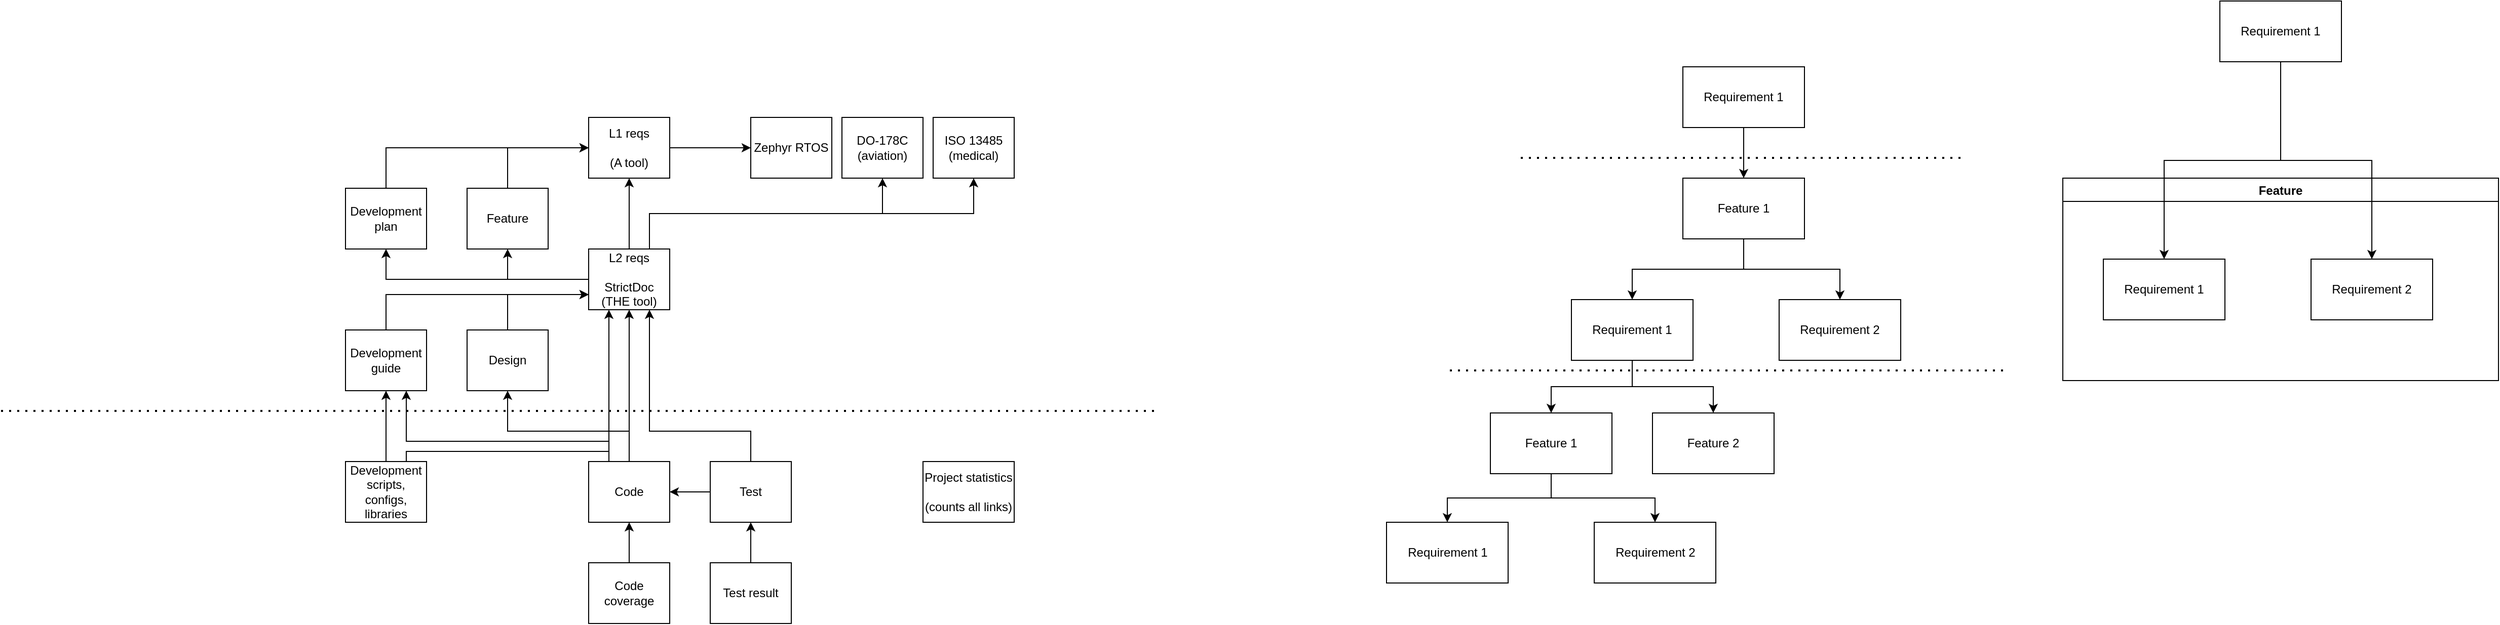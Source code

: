 <mxfile version="28.1.2" pages="8">
  <diagram id="bg0Q1WrWWC46wLkk-2Yy" name="StrictDoc&#39;s own traceability">
    <mxGraphModel dx="-121" dy="579" grid="1" gridSize="10" guides="1" tooltips="1" connect="1" arrows="1" fold="1" page="1" pageScale="1" pageWidth="827" pageHeight="1169" math="0" shadow="0">
      <root>
        <mxCell id="0" />
        <mxCell id="1" parent="0" />
        <mxCell id="zAIG83uWjQyKsGUuBP41-26" style="edgeStyle=orthogonalEdgeStyle;rounded=0;orthogonalLoop=1;jettySize=auto;html=1;exitX=0.5;exitY=1;exitDx=0;exitDy=0;" parent="1" source="zAIG83uWjQyKsGUuBP41-23" target="zAIG83uWjQyKsGUuBP41-25" edge="1">
          <mxGeometry relative="1" as="geometry" />
        </mxCell>
        <mxCell id="zAIG83uWjQyKsGUuBP41-28" style="edgeStyle=orthogonalEdgeStyle;rounded=0;orthogonalLoop=1;jettySize=auto;html=1;exitX=0.5;exitY=1;exitDx=0;exitDy=0;" parent="1" source="zAIG83uWjQyKsGUuBP41-23" target="zAIG83uWjQyKsGUuBP41-27" edge="1">
          <mxGeometry relative="1" as="geometry" />
        </mxCell>
        <mxCell id="zAIG83uWjQyKsGUuBP41-23" value="Feature 1" style="rounded=0;whiteSpace=wrap;html=1;" parent="1" vertex="1">
          <mxGeometry x="2680" y="760" width="120" height="60" as="geometry" />
        </mxCell>
        <mxCell id="zAIG83uWjQyKsGUuBP41-29" style="edgeStyle=orthogonalEdgeStyle;rounded=0;orthogonalLoop=1;jettySize=auto;html=1;exitX=0.5;exitY=1;exitDx=0;exitDy=0;" parent="1" source="zAIG83uWjQyKsGUuBP41-24" target="zAIG83uWjQyKsGUuBP41-23" edge="1">
          <mxGeometry relative="1" as="geometry" />
        </mxCell>
        <mxCell id="zAIG83uWjQyKsGUuBP41-24" value="Requirement 1" style="rounded=0;whiteSpace=wrap;html=1;" parent="1" vertex="1">
          <mxGeometry x="2680" y="650" width="120" height="60" as="geometry" />
        </mxCell>
        <mxCell id="zAIG83uWjQyKsGUuBP41-31" style="edgeStyle=orthogonalEdgeStyle;rounded=0;orthogonalLoop=1;jettySize=auto;html=1;exitX=0.5;exitY=1;exitDx=0;exitDy=0;" parent="1" source="zAIG83uWjQyKsGUuBP41-25" target="zAIG83uWjQyKsGUuBP41-30" edge="1">
          <mxGeometry relative="1" as="geometry" />
        </mxCell>
        <mxCell id="zAIG83uWjQyKsGUuBP41-33" style="edgeStyle=orthogonalEdgeStyle;rounded=0;orthogonalLoop=1;jettySize=auto;html=1;exitX=0.5;exitY=1;exitDx=0;exitDy=0;" parent="1" source="zAIG83uWjQyKsGUuBP41-25" target="zAIG83uWjQyKsGUuBP41-32" edge="1">
          <mxGeometry relative="1" as="geometry" />
        </mxCell>
        <mxCell id="zAIG83uWjQyKsGUuBP41-25" value="Requirement 1" style="rounded=0;whiteSpace=wrap;html=1;" parent="1" vertex="1">
          <mxGeometry x="2570" y="880" width="120" height="60" as="geometry" />
        </mxCell>
        <mxCell id="zAIG83uWjQyKsGUuBP41-27" value="Requirement 2" style="rounded=0;whiteSpace=wrap;html=1;" parent="1" vertex="1">
          <mxGeometry x="2775" y="880" width="120" height="60" as="geometry" />
        </mxCell>
        <mxCell id="zAIG83uWjQyKsGUuBP41-44" style="edgeStyle=orthogonalEdgeStyle;rounded=0;orthogonalLoop=1;jettySize=auto;html=1;exitX=0.5;exitY=1;exitDx=0;exitDy=0;" parent="1" source="zAIG83uWjQyKsGUuBP41-30" target="zAIG83uWjQyKsGUuBP41-42" edge="1">
          <mxGeometry relative="1" as="geometry" />
        </mxCell>
        <mxCell id="zAIG83uWjQyKsGUuBP41-45" style="edgeStyle=orthogonalEdgeStyle;rounded=0;orthogonalLoop=1;jettySize=auto;html=1;exitX=0.5;exitY=1;exitDx=0;exitDy=0;" parent="1" source="zAIG83uWjQyKsGUuBP41-30" target="zAIG83uWjQyKsGUuBP41-43" edge="1">
          <mxGeometry relative="1" as="geometry" />
        </mxCell>
        <mxCell id="zAIG83uWjQyKsGUuBP41-30" value="Feature 1" style="rounded=0;whiteSpace=wrap;html=1;" parent="1" vertex="1">
          <mxGeometry x="2490" y="992" width="120" height="60" as="geometry" />
        </mxCell>
        <mxCell id="zAIG83uWjQyKsGUuBP41-32" value="Feature 2" style="rounded=0;whiteSpace=wrap;html=1;" parent="1" vertex="1">
          <mxGeometry x="2650" y="992" width="120" height="60" as="geometry" />
        </mxCell>
        <mxCell id="zAIG83uWjQyKsGUuBP41-34" value="Feature" style="swimlane;" parent="1" vertex="1">
          <mxGeometry x="3055" y="760" width="430" height="200" as="geometry" />
        </mxCell>
        <mxCell id="zAIG83uWjQyKsGUuBP41-35" value="Requirement 1" style="rounded=0;whiteSpace=wrap;html=1;" parent="zAIG83uWjQyKsGUuBP41-34" vertex="1">
          <mxGeometry x="40" y="80" width="120" height="60" as="geometry" />
        </mxCell>
        <mxCell id="zAIG83uWjQyKsGUuBP41-36" value="Requirement 2" style="rounded=0;whiteSpace=wrap;html=1;" parent="zAIG83uWjQyKsGUuBP41-34" vertex="1">
          <mxGeometry x="245" y="80" width="120" height="60" as="geometry" />
        </mxCell>
        <mxCell id="zAIG83uWjQyKsGUuBP41-38" style="edgeStyle=orthogonalEdgeStyle;rounded=0;orthogonalLoop=1;jettySize=auto;html=1;exitX=0.5;exitY=1;exitDx=0;exitDy=0;entryX=0.5;entryY=0;entryDx=0;entryDy=0;" parent="1" source="zAIG83uWjQyKsGUuBP41-37" target="zAIG83uWjQyKsGUuBP41-35" edge="1">
          <mxGeometry relative="1" as="geometry" />
        </mxCell>
        <mxCell id="zAIG83uWjQyKsGUuBP41-39" style="edgeStyle=orthogonalEdgeStyle;rounded=0;orthogonalLoop=1;jettySize=auto;html=1;exitX=0.5;exitY=1;exitDx=0;exitDy=0;" parent="1" source="zAIG83uWjQyKsGUuBP41-37" target="zAIG83uWjQyKsGUuBP41-36" edge="1">
          <mxGeometry relative="1" as="geometry" />
        </mxCell>
        <mxCell id="zAIG83uWjQyKsGUuBP41-37" value="Requirement 1" style="rounded=0;whiteSpace=wrap;html=1;" parent="1" vertex="1">
          <mxGeometry x="3210" y="585" width="120" height="60" as="geometry" />
        </mxCell>
        <mxCell id="zAIG83uWjQyKsGUuBP41-40" value="" style="endArrow=none;dashed=1;html=1;dashPattern=1 3;strokeWidth=2;rounded=0;" parent="1" edge="1">
          <mxGeometry width="50" height="50" relative="1" as="geometry">
            <mxPoint x="2520" y="740" as="sourcePoint" />
            <mxPoint x="2960" y="740" as="targetPoint" />
          </mxGeometry>
        </mxCell>
        <mxCell id="zAIG83uWjQyKsGUuBP41-41" value="" style="endArrow=none;dashed=1;html=1;dashPattern=1 3;strokeWidth=2;rounded=0;" parent="1" edge="1">
          <mxGeometry width="50" height="50" relative="1" as="geometry">
            <mxPoint x="2450" y="950" as="sourcePoint" />
            <mxPoint x="3000" y="950" as="targetPoint" />
          </mxGeometry>
        </mxCell>
        <mxCell id="zAIG83uWjQyKsGUuBP41-42" value="Requirement 1" style="rounded=0;whiteSpace=wrap;html=1;" parent="1" vertex="1">
          <mxGeometry x="2387.5" y="1100" width="120" height="60" as="geometry" />
        </mxCell>
        <mxCell id="zAIG83uWjQyKsGUuBP41-43" value="Requirement 2" style="rounded=0;whiteSpace=wrap;html=1;" parent="1" vertex="1">
          <mxGeometry x="2592.5" y="1100" width="120" height="60" as="geometry" />
        </mxCell>
        <mxCell id="79Z9Q-6hPmKRdCCNC6Sg-38" value="" style="endArrow=none;dashed=1;html=1;dashPattern=1 3;strokeWidth=2;rounded=0;" parent="1" edge="1">
          <mxGeometry width="50" height="50" relative="1" as="geometry">
            <mxPoint x="1020" y="990" as="sourcePoint" />
            <mxPoint x="2160" y="990" as="targetPoint" />
          </mxGeometry>
        </mxCell>
        <mxCell id="79Z9Q-6hPmKRdCCNC6Sg-54" value="Figures" style="" parent="0" />
        <mxCell id="79Z9Q-6hPmKRdCCNC6Sg-9" value="" style="edgeStyle=orthogonalEdgeStyle;rounded=0;orthogonalLoop=1;jettySize=auto;html=1;" parent="79Z9Q-6hPmKRdCCNC6Sg-54" source="79Z9Q-6hPmKRdCCNC6Sg-8" target="79Z9Q-6hPmKRdCCNC6Sg-7" edge="1">
          <mxGeometry relative="1" as="geometry" />
        </mxCell>
        <mxCell id="79Z9Q-6hPmKRdCCNC6Sg-18" style="edgeStyle=orthogonalEdgeStyle;rounded=0;orthogonalLoop=1;jettySize=auto;html=1;exitX=0.5;exitY=0;exitDx=0;exitDy=0;entryX=0;entryY=0.5;entryDx=0;entryDy=0;" parent="79Z9Q-6hPmKRdCCNC6Sg-54" source="79Z9Q-6hPmKRdCCNC6Sg-17" target="79Z9Q-6hPmKRdCCNC6Sg-8" edge="1">
          <mxGeometry relative="1" as="geometry" />
        </mxCell>
        <mxCell id="79Z9Q-6hPmKRdCCNC6Sg-8" value="L1 reqs&lt;br&gt;&lt;br&gt;(A tool)" style="rounded=0;whiteSpace=wrap;html=1;" parent="79Z9Q-6hPmKRdCCNC6Sg-54" vertex="1">
          <mxGeometry x="1600" y="700" width="80" height="60" as="geometry" />
        </mxCell>
        <mxCell id="79Z9Q-6hPmKRdCCNC6Sg-15" style="edgeStyle=orthogonalEdgeStyle;rounded=0;orthogonalLoop=1;jettySize=auto;html=1;exitX=0.5;exitY=0;exitDx=0;exitDy=0;entryX=0.5;entryY=1;entryDx=0;entryDy=0;" parent="79Z9Q-6hPmKRdCCNC6Sg-54" source="79Z9Q-6hPmKRdCCNC6Sg-12" target="79Z9Q-6hPmKRdCCNC6Sg-8" edge="1">
          <mxGeometry relative="1" as="geometry" />
        </mxCell>
        <mxCell id="79Z9Q-6hPmKRdCCNC6Sg-16" style="edgeStyle=orthogonalEdgeStyle;rounded=0;orthogonalLoop=1;jettySize=auto;html=1;exitX=0.75;exitY=0;exitDx=0;exitDy=0;entryX=0.5;entryY=1;entryDx=0;entryDy=0;" parent="79Z9Q-6hPmKRdCCNC6Sg-54" source="79Z9Q-6hPmKRdCCNC6Sg-12" target="79Z9Q-6hPmKRdCCNC6Sg-10" edge="1">
          <mxGeometry relative="1" as="geometry" />
        </mxCell>
        <mxCell id="79Z9Q-6hPmKRdCCNC6Sg-22" style="edgeStyle=orthogonalEdgeStyle;rounded=0;orthogonalLoop=1;jettySize=auto;html=1;exitX=0;exitY=0.5;exitDx=0;exitDy=0;entryX=0.5;entryY=1;entryDx=0;entryDy=0;" parent="79Z9Q-6hPmKRdCCNC6Sg-54" source="79Z9Q-6hPmKRdCCNC6Sg-12" target="79Z9Q-6hPmKRdCCNC6Sg-20" edge="1">
          <mxGeometry relative="1" as="geometry" />
        </mxCell>
        <mxCell id="79Z9Q-6hPmKRdCCNC6Sg-36" style="edgeStyle=orthogonalEdgeStyle;rounded=0;orthogonalLoop=1;jettySize=auto;html=1;exitX=0.75;exitY=0;exitDx=0;exitDy=0;entryX=0.5;entryY=1;entryDx=0;entryDy=0;" parent="79Z9Q-6hPmKRdCCNC6Sg-54" source="79Z9Q-6hPmKRdCCNC6Sg-12" target="79Z9Q-6hPmKRdCCNC6Sg-11" edge="1">
          <mxGeometry relative="1" as="geometry" />
        </mxCell>
        <mxCell id="79Z9Q-6hPmKRdCCNC6Sg-12" value="L2 reqs&lt;br&gt;&lt;div&gt;&lt;br&gt;&lt;/div&gt;&lt;div&gt;StrictDoc&lt;/div&gt;&lt;div&gt;(THE tool)&lt;/div&gt;" style="rounded=0;whiteSpace=wrap;html=1;" parent="79Z9Q-6hPmKRdCCNC6Sg-54" vertex="1">
          <mxGeometry x="1600" y="830" width="80" height="60" as="geometry" />
        </mxCell>
        <mxCell id="79Z9Q-6hPmKRdCCNC6Sg-14" style="edgeStyle=orthogonalEdgeStyle;rounded=0;orthogonalLoop=1;jettySize=auto;html=1;exitX=0.5;exitY=0;exitDx=0;exitDy=0;entryX=0.5;entryY=1;entryDx=0;entryDy=0;" parent="79Z9Q-6hPmKRdCCNC6Sg-54" source="79Z9Q-6hPmKRdCCNC6Sg-13" target="79Z9Q-6hPmKRdCCNC6Sg-12" edge="1">
          <mxGeometry relative="1" as="geometry" />
        </mxCell>
        <mxCell id="79Z9Q-6hPmKRdCCNC6Sg-24" style="edgeStyle=orthogonalEdgeStyle;rounded=0;orthogonalLoop=1;jettySize=auto;html=1;exitX=0.5;exitY=0;exitDx=0;exitDy=0;entryX=0.5;entryY=1;entryDx=0;entryDy=0;" parent="79Z9Q-6hPmKRdCCNC6Sg-54" source="79Z9Q-6hPmKRdCCNC6Sg-13" target="79Z9Q-6hPmKRdCCNC6Sg-23" edge="1">
          <mxGeometry relative="1" as="geometry">
            <Array as="points">
              <mxPoint x="1640" y="1010" />
              <mxPoint x="1520" y="1010" />
            </Array>
          </mxGeometry>
        </mxCell>
        <mxCell id="79Z9Q-6hPmKRdCCNC6Sg-40" style="edgeStyle=orthogonalEdgeStyle;rounded=0;orthogonalLoop=1;jettySize=auto;html=1;exitX=0.25;exitY=0;exitDx=0;exitDy=0;entryX=0.75;entryY=1;entryDx=0;entryDy=0;" parent="79Z9Q-6hPmKRdCCNC6Sg-54" source="79Z9Q-6hPmKRdCCNC6Sg-13" target="79Z9Q-6hPmKRdCCNC6Sg-27" edge="1">
          <mxGeometry relative="1" as="geometry">
            <Array as="points">
              <mxPoint x="1620" y="1020" />
              <mxPoint x="1420" y="1020" />
            </Array>
          </mxGeometry>
        </mxCell>
        <mxCell id="79Z9Q-6hPmKRdCCNC6Sg-13" value="Code" style="rounded=0;whiteSpace=wrap;html=1;" parent="79Z9Q-6hPmKRdCCNC6Sg-54" vertex="1">
          <mxGeometry x="1600" y="1040" width="80" height="60" as="geometry" />
        </mxCell>
        <mxCell id="79Z9Q-6hPmKRdCCNC6Sg-19" style="edgeStyle=orthogonalEdgeStyle;rounded=0;orthogonalLoop=1;jettySize=auto;html=1;exitX=0;exitY=0.5;exitDx=0;exitDy=0;entryX=0.5;entryY=1;entryDx=0;entryDy=0;" parent="79Z9Q-6hPmKRdCCNC6Sg-54" source="79Z9Q-6hPmKRdCCNC6Sg-12" target="79Z9Q-6hPmKRdCCNC6Sg-17" edge="1">
          <mxGeometry relative="1" as="geometry" />
        </mxCell>
        <mxCell id="79Z9Q-6hPmKRdCCNC6Sg-17" value="Feature" style="rounded=0;whiteSpace=wrap;html=1;" parent="79Z9Q-6hPmKRdCCNC6Sg-54" vertex="1">
          <mxGeometry x="1480" y="770" width="80" height="60" as="geometry" />
        </mxCell>
        <mxCell id="79Z9Q-6hPmKRdCCNC6Sg-21" style="edgeStyle=orthogonalEdgeStyle;rounded=0;orthogonalLoop=1;jettySize=auto;html=1;exitX=0.5;exitY=0;exitDx=0;exitDy=0;entryX=0;entryY=0.5;entryDx=0;entryDy=0;" parent="79Z9Q-6hPmKRdCCNC6Sg-54" source="79Z9Q-6hPmKRdCCNC6Sg-20" target="79Z9Q-6hPmKRdCCNC6Sg-8" edge="1">
          <mxGeometry relative="1" as="geometry" />
        </mxCell>
        <mxCell id="79Z9Q-6hPmKRdCCNC6Sg-20" value="Development plan" style="rounded=0;whiteSpace=wrap;html=1;" parent="79Z9Q-6hPmKRdCCNC6Sg-54" vertex="1">
          <mxGeometry x="1360" y="770" width="80" height="60" as="geometry" />
        </mxCell>
        <mxCell id="79Z9Q-6hPmKRdCCNC6Sg-26" style="edgeStyle=orthogonalEdgeStyle;rounded=0;orthogonalLoop=1;jettySize=auto;html=1;exitX=0.5;exitY=0;exitDx=0;exitDy=0;entryX=0;entryY=0.75;entryDx=0;entryDy=0;" parent="79Z9Q-6hPmKRdCCNC6Sg-54" source="79Z9Q-6hPmKRdCCNC6Sg-23" target="79Z9Q-6hPmKRdCCNC6Sg-12" edge="1">
          <mxGeometry relative="1" as="geometry" />
        </mxCell>
        <mxCell id="79Z9Q-6hPmKRdCCNC6Sg-23" value="Design" style="rounded=0;whiteSpace=wrap;html=1;" parent="79Z9Q-6hPmKRdCCNC6Sg-54" vertex="1">
          <mxGeometry x="1480" y="910" width="80" height="60" as="geometry" />
        </mxCell>
        <mxCell id="79Z9Q-6hPmKRdCCNC6Sg-28" style="edgeStyle=orthogonalEdgeStyle;rounded=0;orthogonalLoop=1;jettySize=auto;html=1;exitX=0.5;exitY=0;exitDx=0;exitDy=0;entryX=0;entryY=0.75;entryDx=0;entryDy=0;" parent="79Z9Q-6hPmKRdCCNC6Sg-54" source="79Z9Q-6hPmKRdCCNC6Sg-27" target="79Z9Q-6hPmKRdCCNC6Sg-12" edge="1">
          <mxGeometry relative="1" as="geometry" />
        </mxCell>
        <mxCell id="79Z9Q-6hPmKRdCCNC6Sg-30" style="edgeStyle=orthogonalEdgeStyle;rounded=0;orthogonalLoop=1;jettySize=auto;html=1;exitX=0.5;exitY=0;exitDx=0;exitDy=0;entryX=0.5;entryY=1;entryDx=0;entryDy=0;" parent="79Z9Q-6hPmKRdCCNC6Sg-54" source="79Z9Q-6hPmKRdCCNC6Sg-29" target="79Z9Q-6hPmKRdCCNC6Sg-27" edge="1">
          <mxGeometry relative="1" as="geometry" />
        </mxCell>
        <mxCell id="79Z9Q-6hPmKRdCCNC6Sg-27" value="Development guide" style="rounded=0;whiteSpace=wrap;html=1;" parent="79Z9Q-6hPmKRdCCNC6Sg-54" vertex="1">
          <mxGeometry x="1360" y="910" width="80" height="60" as="geometry" />
        </mxCell>
        <mxCell id="79Z9Q-6hPmKRdCCNC6Sg-64" style="edgeStyle=orthogonalEdgeStyle;rounded=0;orthogonalLoop=1;jettySize=auto;html=1;exitX=0.75;exitY=0;exitDx=0;exitDy=0;entryX=0.25;entryY=1;entryDx=0;entryDy=0;" parent="79Z9Q-6hPmKRdCCNC6Sg-54" source="79Z9Q-6hPmKRdCCNC6Sg-29" target="79Z9Q-6hPmKRdCCNC6Sg-12" edge="1">
          <mxGeometry relative="1" as="geometry">
            <Array as="points">
              <mxPoint x="1420" y="1030" />
              <mxPoint x="1620" y="1030" />
            </Array>
          </mxGeometry>
        </mxCell>
        <mxCell id="79Z9Q-6hPmKRdCCNC6Sg-29" value="Development scripts, configs, libraries" style="rounded=0;whiteSpace=wrap;html=1;" parent="79Z9Q-6hPmKRdCCNC6Sg-54" vertex="1">
          <mxGeometry x="1360" y="1040" width="80" height="60" as="geometry" />
        </mxCell>
        <mxCell id="79Z9Q-6hPmKRdCCNC6Sg-34" style="edgeStyle=orthogonalEdgeStyle;rounded=0;orthogonalLoop=1;jettySize=auto;html=1;exitX=0;exitY=0.5;exitDx=0;exitDy=0;entryX=1;entryY=0.5;entryDx=0;entryDy=0;" parent="79Z9Q-6hPmKRdCCNC6Sg-54" source="79Z9Q-6hPmKRdCCNC6Sg-31" target="79Z9Q-6hPmKRdCCNC6Sg-13" edge="1">
          <mxGeometry relative="1" as="geometry" />
        </mxCell>
        <mxCell id="79Z9Q-6hPmKRdCCNC6Sg-35" style="edgeStyle=orthogonalEdgeStyle;rounded=0;orthogonalLoop=1;jettySize=auto;html=1;exitX=0.5;exitY=0;exitDx=0;exitDy=0;entryX=0.75;entryY=1;entryDx=0;entryDy=0;" parent="79Z9Q-6hPmKRdCCNC6Sg-54" source="79Z9Q-6hPmKRdCCNC6Sg-31" target="79Z9Q-6hPmKRdCCNC6Sg-12" edge="1">
          <mxGeometry relative="1" as="geometry">
            <Array as="points">
              <mxPoint x="1760" y="1010" />
              <mxPoint x="1660" y="1010" />
            </Array>
          </mxGeometry>
        </mxCell>
        <mxCell id="79Z9Q-6hPmKRdCCNC6Sg-31" value="Test" style="rounded=0;whiteSpace=wrap;html=1;" parent="79Z9Q-6hPmKRdCCNC6Sg-54" vertex="1">
          <mxGeometry x="1720" y="1040" width="80" height="60" as="geometry" />
        </mxCell>
        <mxCell id="79Z9Q-6hPmKRdCCNC6Sg-33" style="edgeStyle=orthogonalEdgeStyle;rounded=0;orthogonalLoop=1;jettySize=auto;html=1;exitX=0.5;exitY=0;exitDx=0;exitDy=0;entryX=0.5;entryY=1;entryDx=0;entryDy=0;" parent="79Z9Q-6hPmKRdCCNC6Sg-54" source="79Z9Q-6hPmKRdCCNC6Sg-32" target="79Z9Q-6hPmKRdCCNC6Sg-31" edge="1">
          <mxGeometry relative="1" as="geometry" />
        </mxCell>
        <mxCell id="79Z9Q-6hPmKRdCCNC6Sg-32" value="Test result" style="rounded=0;whiteSpace=wrap;html=1;" parent="79Z9Q-6hPmKRdCCNC6Sg-54" vertex="1">
          <mxGeometry x="1720" y="1140" width="80" height="60" as="geometry" />
        </mxCell>
        <mxCell id="79Z9Q-6hPmKRdCCNC6Sg-7" value="Zephyr RTOS" style="rounded=0;whiteSpace=wrap;html=1;" parent="79Z9Q-6hPmKRdCCNC6Sg-54" vertex="1">
          <mxGeometry x="1760" y="700" width="80" height="60" as="geometry" />
        </mxCell>
        <mxCell id="79Z9Q-6hPmKRdCCNC6Sg-10" value="DO-178C (aviation)" style="rounded=0;whiteSpace=wrap;html=1;" parent="79Z9Q-6hPmKRdCCNC6Sg-54" vertex="1">
          <mxGeometry x="1850" y="700" width="80" height="60" as="geometry" />
        </mxCell>
        <mxCell id="79Z9Q-6hPmKRdCCNC6Sg-11" value="ISO 13485&lt;div&gt;(medical)&lt;/div&gt;" style="rounded=0;whiteSpace=wrap;html=1;" parent="79Z9Q-6hPmKRdCCNC6Sg-54" vertex="1">
          <mxGeometry x="1940" y="700" width="80" height="60" as="geometry" />
        </mxCell>
        <mxCell id="LldZmWKW7AhyZr-JKAm6-2" style="edgeStyle=orthogonalEdgeStyle;rounded=0;orthogonalLoop=1;jettySize=auto;html=1;exitX=0.5;exitY=0;exitDx=0;exitDy=0;entryX=0.5;entryY=1;entryDx=0;entryDy=0;" parent="79Z9Q-6hPmKRdCCNC6Sg-54" source="LldZmWKW7AhyZr-JKAm6-1" target="79Z9Q-6hPmKRdCCNC6Sg-13" edge="1">
          <mxGeometry relative="1" as="geometry" />
        </mxCell>
        <mxCell id="LldZmWKW7AhyZr-JKAm6-1" value="Code coverage" style="rounded=0;whiteSpace=wrap;html=1;" parent="79Z9Q-6hPmKRdCCNC6Sg-54" vertex="1">
          <mxGeometry x="1600" y="1140" width="80" height="60" as="geometry" />
        </mxCell>
        <mxCell id="LldZmWKW7AhyZr-JKAm6-3" value="&lt;div&gt;Project statistics&lt;/div&gt;&lt;div&gt;&lt;br&gt;&lt;/div&gt;&lt;div&gt;(counts all links)&lt;/div&gt;" style="rounded=0;whiteSpace=wrap;html=1;" parent="79Z9Q-6hPmKRdCCNC6Sg-54" vertex="1">
          <mxGeometry x="1930" y="1040" width="90" height="60" as="geometry" />
        </mxCell>
      </root>
    </mxGraphModel>
  </diagram>
  <diagram id="odpjYmKa3UCVNtoiXPh0" name="Requirements verification">
    <mxGraphModel grid="0" page="0" gridSize="10" guides="1" tooltips="1" connect="1" arrows="1" fold="1" pageScale="1" pageWidth="827" pageHeight="1169" math="0" shadow="0">
      <root>
        <mxCell id="0" />
        <mxCell id="1" parent="0" />
        <mxCell id="-urwvw4bnxuLsxlCPvHD-1" style="rounded=0;orthogonalLoop=1;jettySize=auto;html=1;exitX=0.25;exitY=1;exitDx=0;exitDy=0;entryX=0.75;entryY=0;entryDx=0;entryDy=0;" edge="1" parent="1" source="-urwvw4bnxuLsxlCPvHD-14" target="-urwvw4bnxuLsxlCPvHD-9">
          <mxGeometry relative="1" as="geometry" />
        </mxCell>
        <mxCell id="-urwvw4bnxuLsxlCPvHD-7" value="Source code" style="swimlane;align=right;swimlaneLine=1;fillColor=none;" vertex="1" parent="1">
          <mxGeometry x="80" y="750" width="730" height="200" as="geometry" />
        </mxCell>
        <mxCell id="-urwvw4bnxuLsxlCPvHD-9" value="Test" style="rounded=0;whiteSpace=wrap;html=1;" vertex="1" parent="-urwvw4bnxuLsxlCPvHD-7">
          <mxGeometry x="277" y="60" width="120" height="80" as="geometry" />
        </mxCell>
        <mxCell id="-urwvw4bnxuLsxlCPvHD-10" value="Test report,&lt;div&gt;&lt;span style=&quot;background-color: transparent; color: light-dark(rgb(0, 0, 0), rgb(255, 255, 255));&quot;&gt;e.g., JUnit XML&lt;/span&gt;&lt;/div&gt;" style="rounded=0;whiteSpace=wrap;html=1;" vertex="1" parent="-urwvw4bnxuLsxlCPvHD-7">
          <mxGeometry x="460" y="60" width="120" height="80" as="geometry" />
        </mxCell>
        <mxCell id="-urwvw4bnxuLsxlCPvHD-11" style="edgeStyle=orthogonalEdgeStyle;rounded=0;orthogonalLoop=1;jettySize=auto;html=1;exitX=1;exitY=0.5;exitDx=0;exitDy=0;" edge="1" parent="-urwvw4bnxuLsxlCPvHD-7" source="-urwvw4bnxuLsxlCPvHD-9" target="-urwvw4bnxuLsxlCPvHD-10">
          <mxGeometry relative="1" as="geometry" />
        </mxCell>
        <mxCell id="L76AtfdDQlGwQsHUeOsy-3" value="Implementation" style="rounded=0;whiteSpace=wrap;html=1;" vertex="1" parent="-urwvw4bnxuLsxlCPvHD-7">
          <mxGeometry x="150" y="60" width="120" height="80" as="geometry" />
        </mxCell>
        <mxCell id="-urwvw4bnxuLsxlCPvHD-12" value="SDoc" style="swimlane;align=right;" vertex="1" parent="1">
          <mxGeometry x="80" y="490" width="730" height="200" as="geometry" />
        </mxCell>
        <mxCell id="-urwvw4bnxuLsxlCPvHD-13" value="Requirement" style="rounded=0;whiteSpace=wrap;html=1;" vertex="1" parent="-urwvw4bnxuLsxlCPvHD-12">
          <mxGeometry x="-25" y="46" width="120" height="80" as="geometry" />
        </mxCell>
        <mxCell id="-urwvw4bnxuLsxlCPvHD-14" value="Test result&lt;div&gt;&lt;br&gt;&lt;/div&gt;&lt;div&gt;(generated on the fly from JUnit XML)&lt;/div&gt;" style="rounded=0;whiteSpace=wrap;html=1;" vertex="1" parent="-urwvw4bnxuLsxlCPvHD-12">
          <mxGeometry x="460" y="50" width="120" height="80" as="geometry" />
        </mxCell>
        <mxCell id="-urwvw4bnxuLsxlCPvHD-15" style="edgeStyle=orthogonalEdgeStyle;rounded=0;orthogonalLoop=1;jettySize=auto;html=1;exitX=0;exitY=0.5;exitDx=0;exitDy=0;entryX=1;entryY=0.5;entryDx=0;entryDy=0;" edge="1" parent="-urwvw4bnxuLsxlCPvHD-12" source="-urwvw4bnxuLsxlCPvHD-14" target="-urwvw4bnxuLsxlCPvHD-13">
          <mxGeometry relative="1" as="geometry">
            <mxPoint x="280" y="90" as="sourcePoint" />
          </mxGeometry>
        </mxCell>
        <mxCell id="L76AtfdDQlGwQsHUeOsy-1" value="Test" style="rounded=0;whiteSpace=wrap;html=1;" vertex="1" parent="-urwvw4bnxuLsxlCPvHD-12">
          <mxGeometry x="277" y="54" width="120" height="80" as="geometry" />
        </mxCell>
        <mxCell id="L76AtfdDQlGwQsHUeOsy-4" style="edgeStyle=orthogonalEdgeStyle;rounded=0;orthogonalLoop=1;jettySize=auto;html=1;exitX=0.5;exitY=0;exitDx=0;exitDy=0;entryX=1;entryY=0.5;entryDx=0;entryDy=0;" edge="1" parent="-urwvw4bnxuLsxlCPvHD-12" source="-urwvw4bnxuLsxlCPvHD-8" target="-urwvw4bnxuLsxlCPvHD-13">
          <mxGeometry relative="1" as="geometry" />
        </mxCell>
        <mxCell id="-urwvw4bnxuLsxlCPvHD-8" value="Implementation" style="rounded=0;whiteSpace=wrap;html=1;" vertex="1" parent="-urwvw4bnxuLsxlCPvHD-12">
          <mxGeometry x="150" y="118" width="120" height="80" as="geometry" />
        </mxCell>
        <mxCell id="-urwvw4bnxuLsxlCPvHD-16" style="edgeStyle=orthogonalEdgeStyle;rounded=0;orthogonalLoop=1;jettySize=auto;html=1;exitX=0.5;exitY=1;exitDx=0;exitDy=0;entryX=0.5;entryY=0;entryDx=0;entryDy=0;" edge="1" parent="1" source="-urwvw4bnxuLsxlCPvHD-14" target="-urwvw4bnxuLsxlCPvHD-10">
          <mxGeometry relative="1" as="geometry" />
        </mxCell>
        <mxCell id="L76AtfdDQlGwQsHUeOsy-2" value="" style="edgeStyle=orthogonalEdgeStyle;rounded=0;orthogonalLoop=1;jettySize=auto;html=1;exitX=0.5;exitY=0;exitDx=0;exitDy=0;entryX=0.5;entryY=1;entryDx=0;entryDy=0;" edge="1" parent="1" source="-urwvw4bnxuLsxlCPvHD-9" target="L76AtfdDQlGwQsHUeOsy-1">
          <mxGeometry relative="1" as="geometry">
            <mxPoint x="414" y="810" as="sourcePoint" />
            <mxPoint x="230" y="589" as="targetPoint" />
          </mxGeometry>
        </mxCell>
        <mxCell id="L76AtfdDQlGwQsHUeOsy-5" style="edgeStyle=orthogonalEdgeStyle;rounded=0;orthogonalLoop=1;jettySize=auto;html=1;exitX=0.5;exitY=1;exitDx=0;exitDy=0;" edge="1" parent="1" source="-urwvw4bnxuLsxlCPvHD-8" target="L76AtfdDQlGwQsHUeOsy-3">
          <mxGeometry relative="1" as="geometry" />
        </mxCell>
      </root>
    </mxGraphModel>
  </diagram>
  <diagram name="Systems vs Software" id="yT1sfEM8uXp_71TTeawq">
    <mxGraphModel grid="1" page="1" gridSize="10" guides="1" tooltips="1" connect="1" arrows="1" fold="1" pageScale="1" pageWidth="827" pageHeight="1169" math="0" shadow="0">
      <root>
        <mxCell id="99rDl3f7qPsBwf8MF5n6-0" />
        <mxCell id="99rDl3f7qPsBwf8MF5n6-1" parent="99rDl3f7qPsBwf8MF5n6-0" />
        <mxCell id="99rDl3f7qPsBwf8MF5n6-33" value="World of Systems" style="swimlane;container=0;" vertex="1" parent="99rDl3f7qPsBwf8MF5n6-1">
          <mxGeometry x="-760" y="479" width="160" height="221" as="geometry" />
        </mxCell>
        <mxCell id="99rDl3f7qPsBwf8MF5n6-34" value="&lt;div&gt;Documents&lt;/div&gt;" style="rounded=0;whiteSpace=wrap;html=1;" vertex="1" parent="99rDl3f7qPsBwf8MF5n6-33">
          <mxGeometry x="20" y="40" width="120" height="40" as="geometry" />
        </mxCell>
        <mxCell id="99rDl3f7qPsBwf8MF5n6-35" value="&lt;div&gt;Requirements&lt;/div&gt;" style="rounded=0;whiteSpace=wrap;html=1;" vertex="1" parent="99rDl3f7qPsBwf8MF5n6-33">
          <mxGeometry x="20" y="101" width="120" height="40" as="geometry" />
        </mxCell>
        <mxCell id="99rDl3f7qPsBwf8MF5n6-36" value="&lt;div&gt;Models&lt;/div&gt;" style="rounded=0;whiteSpace=wrap;html=1;" vertex="1" parent="99rDl3f7qPsBwf8MF5n6-33">
          <mxGeometry x="20" y="161" width="120" height="40" as="geometry" />
        </mxCell>
        <mxCell id="99rDl3f7qPsBwf8MF5n6-37" value="World of Software" style="swimlane;startSize=23;container=0;" vertex="1" parent="99rDl3f7qPsBwf8MF5n6-1">
          <mxGeometry x="-440" y="479" width="300" height="221" as="geometry" />
        </mxCell>
        <mxCell id="99rDl3f7qPsBwf8MF5n6-38" value="Code coverage reports" style="rounded=0;whiteSpace=wrap;html=1;" vertex="1" parent="99rDl3f7qPsBwf8MF5n6-37">
          <mxGeometry x="160" y="161" width="120" height="40" as="geometry" />
        </mxCell>
        <mxCell id="99rDl3f7qPsBwf8MF5n6-39" value="&lt;div&gt;Source code&amp;nbsp;&lt;/div&gt;&lt;div&gt;and tests&lt;/div&gt;" style="rounded=0;whiteSpace=wrap;html=1;" vertex="1" parent="99rDl3f7qPsBwf8MF5n6-37">
          <mxGeometry x="20" y="40" width="120" height="40" as="geometry" />
        </mxCell>
        <mxCell id="99rDl3f7qPsBwf8MF5n6-41" value="&lt;div&gt;Test reports&lt;/div&gt;" style="rounded=0;whiteSpace=wrap;html=1;" vertex="1" parent="99rDl3f7qPsBwf8MF5n6-37">
          <mxGeometry x="160" y="100" width="120" height="40" as="geometry" />
        </mxCell>
        <mxCell id="99rDl3f7qPsBwf8MF5n6-42" style="rounded=0;orthogonalLoop=1;jettySize=auto;html=1;exitX=1;exitY=0.5;exitDx=0;exitDy=0;entryX=0;entryY=0.5;entryDx=0;entryDy=0;endArrow=none;startFill=0;" edge="1" parent="99rDl3f7qPsBwf8MF5n6-37">
          <mxGeometry relative="1" as="geometry">
            <mxPoint x="211" y="157" as="sourcePoint" />
          </mxGeometry>
        </mxCell>
        <mxCell id="99rDl3f7qPsBwf8MF5n6-43" value="Auto-generated code" style="rounded=0;whiteSpace=wrap;html=1;" vertex="1" parent="99rDl3f7qPsBwf8MF5n6-37">
          <mxGeometry x="20" y="101" width="120" height="40" as="geometry" />
        </mxCell>
        <mxCell id="99rDl3f7qPsBwf8MF5n6-44" value="Doxygen" style="rounded=0;whiteSpace=wrap;html=1;" vertex="1" parent="99rDl3f7qPsBwf8MF5n6-37">
          <mxGeometry x="160" y="40" width="120" height="40" as="geometry" />
        </mxCell>
        <mxCell id="99rDl3f7qPsBwf8MF5n6-40" value="Documents" style="rounded=0;whiteSpace=wrap;html=1;" vertex="1" parent="99rDl3f7qPsBwf8MF5n6-37">
          <mxGeometry x="20" y="161" width="120" height="40" as="geometry" />
        </mxCell>
        <mxCell id="99rDl3f7qPsBwf8MF5n6-45" value="" style="shape=doubleArrow;direction=south;whiteSpace=wrap;html=1;arrowWidth=0.315;arrowSize=0.392;rotation=90;" vertex="1" parent="99rDl3f7qPsBwf8MF5n6-1">
          <mxGeometry x="-539.56" y="526.81" width="40" height="116.35" as="geometry" />
        </mxCell>
        <mxCell id="wFWGvBZJNk32mfG0I2VF-0" value="World of Systems" style="swimlane;swimlaneHead=1;swimlaneBody=1;horizontal=1;container=0;" vertex="1" parent="99rDl3f7qPsBwf8MF5n6-1">
          <mxGeometry x="-760" y="759" width="160" height="221" as="geometry" />
        </mxCell>
        <mxCell id="wFWGvBZJNk32mfG0I2VF-1" value="&lt;div&gt;Documents&lt;/div&gt;" style="rounded=0;whiteSpace=wrap;html=1;" vertex="1" parent="wFWGvBZJNk32mfG0I2VF-0">
          <mxGeometry x="20" y="40" width="120" height="40" as="geometry" />
        </mxCell>
        <mxCell id="wFWGvBZJNk32mfG0I2VF-2" value="&lt;div&gt;Requirements&lt;/div&gt;" style="rounded=0;whiteSpace=wrap;html=1;" vertex="1" parent="wFWGvBZJNk32mfG0I2VF-0">
          <mxGeometry x="20" y="101" width="120" height="40" as="geometry" />
        </mxCell>
        <mxCell id="wFWGvBZJNk32mfG0I2VF-3" value="&lt;div&gt;Models&lt;/div&gt;" style="rounded=0;whiteSpace=wrap;html=1;" vertex="1" parent="wFWGvBZJNk32mfG0I2VF-0">
          <mxGeometry x="20" y="161" width="120" height="40" as="geometry" />
        </mxCell>
        <mxCell id="wFWGvBZJNk32mfG0I2VF-4" value="World of Software" style="swimlane;startSize=23;container=0;" vertex="1" parent="99rDl3f7qPsBwf8MF5n6-1">
          <mxGeometry x="-440" y="759" width="300" height="221" as="geometry" />
        </mxCell>
        <mxCell id="wFWGvBZJNk32mfG0I2VF-5" value="&lt;div&gt;Code coverage reports&lt;/div&gt;&lt;div&gt;&lt;span style=&quot;color: rgb(0, 0, 255);&quot;&gt;.gcov.json&lt;/span&gt;&lt;/div&gt;" style="rounded=0;whiteSpace=wrap;html=1;" vertex="1" parent="wFWGvBZJNk32mfG0I2VF-4">
          <mxGeometry x="160" y="161" width="120" height="40" as="geometry" />
        </mxCell>
        <mxCell id="wFWGvBZJNk32mfG0I2VF-6" value="&lt;div&gt;Documents&lt;/div&gt;&lt;div&gt;&lt;span style=&quot;color: rgb(0, 0, 255);&quot;&gt;.md, .rst, .adoc&lt;/span&gt;&lt;/div&gt;" style="rounded=0;whiteSpace=wrap;html=1;" vertex="1" parent="wFWGvBZJNk32mfG0I2VF-4">
          <mxGeometry x="20" y="160" width="120" height="40" as="geometry" />
        </mxCell>
        <mxCell id="wFWGvBZJNk32mfG0I2VF-7" value="&lt;div&gt;Source code&amp;nbsp;&lt;/div&gt;&lt;div&gt;and tests&lt;/div&gt;&lt;div&gt;&lt;span style=&quot;color: rgb(0, 0, 255);&quot;&gt;.c, .h. py&lt;/span&gt;&lt;/div&gt;" style="rounded=0;whiteSpace=wrap;html=1;" vertex="1" parent="wFWGvBZJNk32mfG0I2VF-4">
          <mxGeometry x="20" y="40" width="120" height="40" as="geometry" />
        </mxCell>
        <mxCell id="wFWGvBZJNk32mfG0I2VF-8" value="&lt;div&gt;Test reports&lt;/div&gt;&lt;div&gt;&lt;span style=&quot;color: rgb(0, 0, 255);&quot;&gt;.junit.xml&lt;/span&gt;&lt;/div&gt;" style="rounded=0;whiteSpace=wrap;html=1;" vertex="1" parent="wFWGvBZJNk32mfG0I2VF-4">
          <mxGeometry x="160" y="100" width="120" height="40" as="geometry" />
        </mxCell>
        <mxCell id="wFWGvBZJNk32mfG0I2VF-9" style="rounded=0;orthogonalLoop=1;jettySize=auto;html=1;exitX=1;exitY=0.5;exitDx=0;exitDy=0;entryX=0;entryY=0.5;entryDx=0;entryDy=0;endArrow=none;startFill=0;" edge="1" parent="wFWGvBZJNk32mfG0I2VF-4">
          <mxGeometry relative="1" as="geometry">
            <mxPoint x="211" y="157" as="sourcePoint" />
          </mxGeometry>
        </mxCell>
        <mxCell id="wFWGvBZJNk32mfG0I2VF-10" value="&lt;div&gt;Auto-generated code&lt;/div&gt;&lt;div&gt;&lt;span style=&quot;color: rgb(0, 0, 255);&quot;&gt;.c, .h. py, .xml&lt;/span&gt;&lt;/div&gt;" style="rounded=0;whiteSpace=wrap;html=1;" vertex="1" parent="wFWGvBZJNk32mfG0I2VF-4">
          <mxGeometry x="20" y="101" width="120" height="40" as="geometry" />
        </mxCell>
        <mxCell id="wFWGvBZJNk32mfG0I2VF-11" value="&lt;div&gt;Doxygen&lt;/div&gt;&lt;span style=&quot;color: rgb(0, 0, 255);&quot;&gt;HTML, XML&lt;/span&gt;" style="rounded=0;whiteSpace=wrap;html=1;" vertex="1" parent="wFWGvBZJNk32mfG0I2VF-4">
          <mxGeometry x="160" y="40" width="120" height="40" as="geometry" />
        </mxCell>
        <mxCell id="wFWGvBZJNk32mfG0I2VF-12" value="" style="shape=doubleArrow;direction=south;whiteSpace=wrap;html=1;arrowWidth=0.315;arrowSize=0.392;rotation=90;" vertex="1" parent="99rDl3f7qPsBwf8MF5n6-1">
          <mxGeometry x="-539.56" y="806.81" width="40" height="116.35" as="geometry" />
        </mxCell>
        <mxCell id="wFWGvBZJNk32mfG0I2VF-13" value="&lt;div&gt;(Informal), Word, Excel&lt;/div&gt;" style="text;html=1;align=center;verticalAlign=middle;whiteSpace=wrap;rounded=0;fontSize=14;fontColor=#0000FF;" vertex="1" parent="99rDl3f7qPsBwf8MF5n6-1">
          <mxGeometry x="-609.06" y="790" width="180" height="40" as="geometry" />
        </mxCell>
        <mxCell id="wFWGvBZJNk32mfG0I2VF-14" value="&lt;div&gt;JSON/XML, REST API&lt;/div&gt;&lt;div&gt;ReqIF, SPDX&lt;/div&gt;" style="text;html=1;align=center;verticalAlign=middle;whiteSpace=wrap;rounded=0;fontSize=14;fontColor=#0000FF;" vertex="1" parent="99rDl3f7qPsBwf8MF5n6-1">
          <mxGeometry x="-600" y="910" width="160" height="40" as="geometry" />
        </mxCell>
      </root>
    </mxGraphModel>
  </diagram>
  <diagram id="44qwrU6La3E9WKoW_g80" name="File Traceability Index">
    <mxGraphModel grid="0" page="0" gridSize="10" guides="1" tooltips="1" connect="1" arrows="1" fold="1" pageScale="1" pageWidth="827" pageHeight="1169" math="0" shadow="0">
      <root>
        <mxCell id="0" />
        <mxCell id="1" parent="0" />
        <mxCell id="kVda6_v4AAA_5ya8-KJ_-1" value="FileTraceabilityIndex" style="swimlane;" vertex="1" parent="1">
          <mxGeometry x="40" y="160" width="1384" height="1010" as="geometry" />
        </mxCell>
        <mxCell id="kVda6_v4AAA_5ya8-KJ_-2" value="create_requirement()" style="rounded=0;whiteSpace=wrap;html=1;" vertex="1" parent="kVda6_v4AAA_5ya8-KJ_-1">
          <mxGeometry x="40" y="80" width="160" height="60" as="geometry" />
        </mxCell>
        <mxCell id="kVda6_v4AAA_5ya8-KJ_-3" value="create_traceability_index()" style="rounded=0;whiteSpace=wrap;html=1;" vertex="1" parent="kVda6_v4AAA_5ya8-KJ_-1">
          <mxGeometry x="240" y="80" width="160" height="60" as="geometry" />
        </mxCell>
        <mxCell id="kVda6_v4AAA_5ya8-KJ_-4" value="validate_and_resolve()" style="rounded=0;whiteSpace=wrap;html=1;" vertex="1" parent="kVda6_v4AAA_5ya8-KJ_-1">
          <mxGeometry x="440" y="80" width="160" height="60" as="geometry" />
        </mxCell>
        <mxCell id="kVda6_v4AAA_5ya8-KJ_-5" value="&quot;src/file.py&quot; -&amp;gt; [SDocNode, ...]" style="rounded=0;whiteSpace=wrap;html=1;align=left;" vertex="1" parent="kVda6_v4AAA_5ya8-KJ_-1">
          <mxGeometry x="40" y="320" width="240" height="60" as="geometry" />
        </mxCell>
        <mxCell id="kVda6_v4AAA_5ya8-KJ_-6" value="&quot;REQ-001&quot; -&amp;gt; set{&lt;div&gt;&amp;nbsp; &amp;nbsp;&quot;src/file.py&quot;, ...&lt;/div&gt;&lt;div&gt;}&lt;/div&gt;" style="rounded=0;whiteSpace=wrap;html=1;align=left;" vertex="1" parent="kVda6_v4AAA_5ya8-KJ_-1">
          <mxGeometry x="40" y="400" width="240" height="60" as="geometry" />
        </mxCell>
        <mxCell id="kVda6_v4AAA_5ya8-KJ_-7" value="&quot;src/file.py&quot; -&amp;gt; SourceFileTraceabilityInfo" style="rounded=0;whiteSpace=wrap;html=1;align=left;" vertex="1" parent="kVda6_v4AAA_5ya8-KJ_-1">
          <mxGeometry x="40" y="480" width="240" height="60" as="geometry" />
        </mxCell>
        <mxCell id="kVda6_v4AAA_5ya8-KJ_-8" value="&quot;REQ-001&quot; -&amp;gt; [&lt;div&gt;&amp;nbsp; &amp;nbsp; &amp;nbsp; &amp;nbsp; &amp;nbsp; &amp;nbsp; &amp;nbsp; (&quot;src/file.py&quot;: (3,5))&lt;br&gt;&lt;div&gt;]&amp;nbsp; &amp;nbsp; &amp;nbsp; &amp;nbsp; &amp;nbsp; &amp;nbsp; &amp;nbsp; &amp;nbsp; &amp;nbsp; &amp;nbsp; &amp;nbsp;&amp;nbsp;&lt;/div&gt;&lt;/div&gt;" style="rounded=0;whiteSpace=wrap;html=1;align=left;" vertex="1" parent="kVda6_v4AAA_5ya8-KJ_-1">
          <mxGeometry x="40" y="560" width="240" height="60" as="geometry" />
        </mxCell>
        <mxCell id="kVda6_v4AAA_5ya8-KJ_-9" value="&quot;src/file.py&quot; -&amp;gt; {&lt;div&gt;&amp;nbsp; &amp;nbsp; &quot;foo&quot;: [&amp;nbsp;&lt;span style=&quot;background-color: transparent; color: light-dark(rgb(0, 0, 0), rgb(255, 255, 255));&quot;&gt;&quot;REQ-001&quot;&lt;/span&gt;&lt;span style=&quot;background-color: transparent; color: light-dark(rgb(0, 0, 0), rgb(255, 255, 255));&quot;&gt;]&amp;nbsp; &amp;nbsp; &amp;nbsp; &amp;nbsp;&lt;/span&gt;&lt;/div&gt;&lt;div&gt;}&amp;nbsp; &amp;nbsp; &amp;nbsp; &amp;nbsp; &amp;nbsp; &amp;nbsp; &amp;nbsp; &amp;nbsp; &amp;nbsp; &amp;nbsp;&amp;nbsp;&lt;span style=&quot;background-color: transparent; color: light-dark(rgb(0, 0, 0), rgb(255, 255, 255));&quot;&gt;&amp;nbsp;&lt;/span&gt;&lt;/div&gt;" style="rounded=0;whiteSpace=wrap;html=1;align=left;" vertex="1" parent="kVda6_v4AAA_5ya8-KJ_-1">
          <mxGeometry x="40" y="640" width="240" height="60" as="geometry" />
        </mxCell>
        <mxCell id="kVda6_v4AAA_5ya8-KJ_-10" value="&quot;src/file.py&quot; -&amp;gt; {&lt;div&gt;&amp;nbsp; &amp;nbsp; &quot;FooClass&quot;: [&amp;nbsp;&lt;span style=&quot;background-color: transparent; color: light-dark(rgb(0, 0, 0), rgb(255, 255, 255));&quot;&gt;&quot;REQ-001&quot;&lt;/span&gt;&lt;span style=&quot;background-color: transparent; color: light-dark(rgb(0, 0, 0), rgb(255, 255, 255));&quot;&gt;]&lt;/span&gt;&lt;/div&gt;&lt;div&gt;}&amp;nbsp; &amp;nbsp; &amp;nbsp; &amp;nbsp; &amp;nbsp; &amp;nbsp; &amp;nbsp; &amp;nbsp; &amp;nbsp; &amp;nbsp;&amp;nbsp;&lt;span style=&quot;background-color: transparent; color: light-dark(rgb(0, 0, 0), rgb(255, 255, 255));&quot;&gt;&amp;nbsp;&lt;/span&gt;&lt;/div&gt;" style="rounded=0;whiteSpace=wrap;html=1;align=left;" vertex="1" parent="kVda6_v4AAA_5ya8-KJ_-1">
          <mxGeometry x="40" y="720" width="240" height="60" as="geometry" />
        </mxCell>
        <mxCell id="kVda6_v4AAA_5ya8-KJ_-11" value="&quot;func&quot; -&amp;gt; [&lt;div&gt;&amp;nbsp; &amp;nbsp; Function(...)&lt;/div&gt;&lt;div&gt;]&lt;span style=&quot;background-color: transparent; color: light-dark(rgb(0, 0, 0), rgb(255, 255, 255));&quot;&gt;&amp;nbsp; &amp;nbsp; &amp;nbsp; &amp;nbsp;&lt;/span&gt;&lt;span style=&quot;background-color: transparent; color: light-dark(rgb(0, 0, 0), rgb(255, 255, 255));&quot;&gt;&amp;nbsp;&lt;/span&gt;&lt;/div&gt;" style="rounded=0;whiteSpace=wrap;html=1;align=left;" vertex="1" parent="kVda6_v4AAA_5ya8-KJ_-1">
          <mxGeometry x="40" y="800" width="240" height="60" as="geometry" />
        </mxCell>
        <mxCell id="kVda6_v4AAA_5ya8-KJ_-12" value="&lt;div&gt;&quot;file.py&quot; -&amp;gt; (&lt;/div&gt;&lt;div&gt;&amp;nbsp; &amp;nbsp; &amp;nbsp;general_requirements:[SDocNode],&amp;nbsp;&lt;/div&gt;&lt;div&gt;&lt;span style=&quot;background-color: transparent; color: light-dark(rgb(0, 0, 0), rgb(255, 255, 255));&quot;&gt;&amp;nbsp; &amp;nbsp; &amp;nbsp;range_requirements: [SDocNode]&lt;/span&gt;&lt;/div&gt;&lt;div&gt;)&lt;/div&gt;" style="rounded=0;whiteSpace=wrap;html=1;align=left;" vertex="1" parent="kVda6_v4AAA_5ya8-KJ_-1">
          <mxGeometry x="40" y="880" width="240" height="80" as="geometry" />
        </mxCell>
        <mxCell id="kVda6_v4AAA_5ya8-KJ_-16" style="rounded=0;orthogonalLoop=1;jettySize=auto;html=1;exitX=0.5;exitY=1;exitDx=0;exitDy=0;entryX=0.5;entryY=1;entryDx=0;entryDy=0;" edge="1" parent="kVda6_v4AAA_5ya8-KJ_-1" source="kVda6_v4AAA_5ya8-KJ_-13" target="kVda6_v4AAA_5ya8-KJ_-14">
          <mxGeometry relative="1" as="geometry" />
        </mxCell>
        <mxCell id="kVda6_v4AAA_5ya8-KJ_-19" style="rounded=0;orthogonalLoop=1;jettySize=auto;html=1;exitX=0.5;exitY=1;exitDx=0;exitDy=0;" edge="1" parent="kVda6_v4AAA_5ya8-KJ_-1" source="kVda6_v4AAA_5ya8-KJ_-13" target="kVda6_v4AAA_5ya8-KJ_-18">
          <mxGeometry relative="1" as="geometry" />
        </mxCell>
        <mxCell id="kVda6_v4AAA_5ya8-KJ_-29" style="rounded=0;orthogonalLoop=1;jettySize=auto;html=1;exitX=0.5;exitY=1;exitDx=0;exitDy=0;entryX=0.5;entryY=0;entryDx=0;entryDy=0;" edge="1" parent="kVda6_v4AAA_5ya8-KJ_-1" source="kVda6_v4AAA_5ya8-KJ_-13" target="kVda6_v4AAA_5ya8-KJ_-24">
          <mxGeometry relative="1" as="geometry" />
        </mxCell>
        <mxCell id="kVda6_v4AAA_5ya8-KJ_-30" style="rounded=0;orthogonalLoop=1;jettySize=auto;html=1;exitX=0.5;exitY=1;exitDx=0;exitDy=0;entryX=0.5;entryY=0;entryDx=0;entryDy=0;" edge="1" parent="kVda6_v4AAA_5ya8-KJ_-1" source="kVda6_v4AAA_5ya8-KJ_-13" target="kVda6_v4AAA_5ya8-KJ_-20">
          <mxGeometry relative="1" as="geometry" />
        </mxCell>
        <mxCell id="kVda6_v4AAA_5ya8-KJ_-31" style="rounded=0;orthogonalLoop=1;jettySize=auto;html=1;exitX=0.5;exitY=1;exitDx=0;exitDy=0;entryX=0.5;entryY=0;entryDx=0;entryDy=0;" edge="1" parent="kVda6_v4AAA_5ya8-KJ_-1" source="kVda6_v4AAA_5ya8-KJ_-13" target="kVda6_v4AAA_5ya8-KJ_-27">
          <mxGeometry relative="1" as="geometry" />
        </mxCell>
        <mxCell id="kVda6_v4AAA_5ya8-KJ_-13" value="&quot;src/file.py&quot;" style="rounded=0;whiteSpace=wrap;html=1;align=left;rotation=-45;" vertex="1" parent="kVda6_v4AAA_5ya8-KJ_-1">
          <mxGeometry x="360" y="320" width="240" height="60" as="geometry" />
        </mxCell>
        <mxCell id="kVda6_v4AAA_5ya8-KJ_-14" value="SDocNode" style="rounded=0;whiteSpace=wrap;html=1;align=left;" vertex="1" parent="kVda6_v4AAA_5ya8-KJ_-1">
          <mxGeometry x="680" y="200" width="240" height="60" as="geometry" />
        </mxCell>
        <mxCell id="kVda6_v4AAA_5ya8-KJ_-17" style="rounded=0;orthogonalLoop=1;jettySize=auto;html=1;exitX=0.5;exitY=1;exitDx=0;exitDy=0;entryX=0.5;entryY=1;entryDx=0;entryDy=0;" edge="1" parent="kVda6_v4AAA_5ya8-KJ_-1" source="kVda6_v4AAA_5ya8-KJ_-15" target="kVda6_v4AAA_5ya8-KJ_-13">
          <mxGeometry relative="1" as="geometry" />
        </mxCell>
        <mxCell id="kVda6_v4AAA_5ya8-KJ_-21" style="rounded=0;orthogonalLoop=1;jettySize=auto;html=1;exitX=0.5;exitY=1;exitDx=0;exitDy=0;entryX=0.5;entryY=0;entryDx=0;entryDy=0;" edge="1" parent="kVda6_v4AAA_5ya8-KJ_-1" source="kVda6_v4AAA_5ya8-KJ_-15" target="kVda6_v4AAA_5ya8-KJ_-20">
          <mxGeometry relative="1" as="geometry" />
        </mxCell>
        <mxCell id="kVda6_v4AAA_5ya8-KJ_-23" style="rounded=0;orthogonalLoop=1;jettySize=auto;html=1;exitX=0.5;exitY=1;exitDx=0;exitDy=0;entryX=0.5;entryY=0;entryDx=0;entryDy=0;" edge="1" parent="kVda6_v4AAA_5ya8-KJ_-1" source="kVda6_v4AAA_5ya8-KJ_-13" target="kVda6_v4AAA_5ya8-KJ_-22">
          <mxGeometry relative="1" as="geometry" />
        </mxCell>
        <mxCell id="kVda6_v4AAA_5ya8-KJ_-15" value="REQ-001" style="rounded=0;whiteSpace=wrap;html=1;align=left;rotation=40;" vertex="1" parent="kVda6_v4AAA_5ya8-KJ_-1">
          <mxGeometry x="961" y="280" width="240" height="60" as="geometry" />
        </mxCell>
        <mxCell id="kVda6_v4AAA_5ya8-KJ_-18" value="SourceFileTraceabilityInfo" style="rounded=0;whiteSpace=wrap;html=1;align=left;rotation=60;" vertex="1" parent="kVda6_v4AAA_5ya8-KJ_-1">
          <mxGeometry x="280" y="610" width="240" height="60" as="geometry" />
        </mxCell>
        <mxCell id="kVda6_v4AAA_5ya8-KJ_-20" value="(&quot;src/file.py&quot;: (3,5))" style="rounded=0;whiteSpace=wrap;html=1;align=left;rotation=-60;" vertex="1" parent="kVda6_v4AAA_5ya8-KJ_-1">
          <mxGeometry x="1020" y="650" width="240" height="60" as="geometry" />
        </mxCell>
        <mxCell id="kVda6_v4AAA_5ya8-KJ_-22" value="RANGE(3,5)" style="rounded=0;whiteSpace=wrap;html=1;align=left;rotation=-15;" vertex="1" parent="kVda6_v4AAA_5ya8-KJ_-1">
          <mxGeometry x="950" y="830" width="240" height="60" as="geometry" />
        </mxCell>
        <mxCell id="kVda6_v4AAA_5ya8-KJ_-26" style="rounded=0;orthogonalLoop=1;jettySize=auto;html=1;exitX=0.5;exitY=0;exitDx=0;exitDy=0;entryX=0.5;entryY=1;entryDx=0;entryDy=0;" edge="1" parent="kVda6_v4AAA_5ya8-KJ_-1" source="kVda6_v4AAA_5ya8-KJ_-24" target="kVda6_v4AAA_5ya8-KJ_-15">
          <mxGeometry relative="1" as="geometry" />
        </mxCell>
        <mxCell id="kVda6_v4AAA_5ya8-KJ_-24" value="foo()" style="rounded=0;whiteSpace=wrap;html=1;align=left;rotation=25;" vertex="1" parent="kVda6_v4AAA_5ya8-KJ_-1">
          <mxGeometry x="410" y="830" width="240" height="60" as="geometry" />
        </mxCell>
        <mxCell id="kVda6_v4AAA_5ya8-KJ_-28" style="rounded=0;orthogonalLoop=1;jettySize=auto;html=1;exitX=0.5;exitY=0;exitDx=0;exitDy=0;entryX=0.5;entryY=1;entryDx=0;entryDy=0;" edge="1" parent="kVda6_v4AAA_5ya8-KJ_-1" source="kVda6_v4AAA_5ya8-KJ_-27" target="kVda6_v4AAA_5ya8-KJ_-15">
          <mxGeometry relative="1" as="geometry" />
        </mxCell>
        <mxCell id="kVda6_v4AAA_5ya8-KJ_-27" value="FooClass" style="rounded=0;whiteSpace=wrap;html=1;align=left;rotation=0;" vertex="1" parent="kVda6_v4AAA_5ya8-KJ_-1">
          <mxGeometry x="680" y="900" width="240" height="60" as="geometry" />
        </mxCell>
      </root>
    </mxGraphModel>
  </diagram>
  <diagram id="zKWpUJTkC_tUNhlubEvB" name="Traceability">
    <mxGraphModel grid="1" page="1" gridSize="10" guides="1" tooltips="1" connect="1" arrows="1" fold="1" pageScale="1" pageWidth="827" pageHeight="1169" math="0" shadow="0">
      <root>
        <mxCell id="0" />
        <mxCell id="1" parent="0" />
        <mxCell id="TmTSgZyQf55abg27w96t-1" value="Systems World" style="swimlane;" vertex="1" parent="1">
          <mxGeometry x="515" y="350" width="678" height="350" as="geometry" />
        </mxCell>
        <mxCell id="TmTSgZyQf55abg27w96t-2" value="&lt;div&gt;Confluence/Jira&lt;/div&gt;" style="rounded=0;whiteSpace=wrap;html=1;" vertex="1" parent="TmTSgZyQf55abg27w96t-1">
          <mxGeometry x="13" y="37" width="120" height="121" as="geometry" />
        </mxCell>
        <mxCell id="TmTSgZyQf55abg27w96t-3" value="&lt;div&gt;Polarion&lt;/div&gt;" style="rounded=0;whiteSpace=wrap;html=1;" vertex="1" parent="TmTSgZyQf55abg27w96t-1">
          <mxGeometry x="408" y="37" width="120" height="121" as="geometry" />
        </mxCell>
        <mxCell id="TmTSgZyQf55abg27w96t-4" value="&lt;div&gt;Enterprise Architect&lt;/div&gt;" style="rounded=0;whiteSpace=wrap;html=1;" vertex="1" parent="TmTSgZyQf55abg27w96t-1">
          <mxGeometry x="277" y="37" width="120" height="121" as="geometry" />
        </mxCell>
        <mxCell id="TmTSgZyQf55abg27w96t-5" value="&lt;div&gt;Capella&lt;/div&gt;" style="rounded=0;whiteSpace=wrap;html=1;" vertex="1" parent="TmTSgZyQf55abg27w96t-1">
          <mxGeometry x="539" y="37" width="120" height="121" as="geometry" />
        </mxCell>
        <mxCell id="TmTSgZyQf55abg27w96t-6" value="&lt;div&gt;Documents&lt;/div&gt;" style="rounded=0;whiteSpace=wrap;html=1;" vertex="1" parent="TmTSgZyQf55abg27w96t-1">
          <mxGeometry x="85" y="193" width="119" height="46" as="geometry" />
        </mxCell>
        <mxCell id="TmTSgZyQf55abg27w96t-7" value="&lt;div&gt;Models&lt;/div&gt;" style="rounded=0;whiteSpace=wrap;html=1;" vertex="1" parent="TmTSgZyQf55abg27w96t-1">
          <mxGeometry x="275" y="193" width="119" height="46" as="geometry" />
        </mxCell>
        <mxCell id="TmTSgZyQf55abg27w96t-8" value="&lt;div&gt;Requirements&lt;/div&gt;" style="rounded=0;whiteSpace=wrap;html=1;" vertex="1" parent="TmTSgZyQf55abg27w96t-1">
          <mxGeometry x="457" y="193" width="119" height="46" as="geometry" />
        </mxCell>
        <mxCell id="TmTSgZyQf55abg27w96t-9" value="&lt;div&gt;Doors&lt;/div&gt;" style="rounded=0;whiteSpace=wrap;html=1;" vertex="1" parent="TmTSgZyQf55abg27w96t-1">
          <mxGeometry x="145" y="37" width="120" height="121" as="geometry" />
        </mxCell>
        <mxCell id="TmTSgZyQf55abg27w96t-10" value="StrictDoc web UI&lt;div&gt;&lt;br&gt;&lt;/div&gt;&lt;div&gt;(edit documents and requirements)&lt;/div&gt;" style="rounded=0;whiteSpace=wrap;html=1;fillColor=#d5e8d4;strokeColor=#82b366;" vertex="1" parent="TmTSgZyQf55abg27w96t-1">
          <mxGeometry x="87" y="256" width="120" height="60" as="geometry" />
        </mxCell>
        <mxCell id="TmTSgZyQf55abg27w96t-11" value="Software World" style="swimlane;startSize=23;" vertex="1" parent="1">
          <mxGeometry x="510" y="848" width="678" height="376" as="geometry" />
        </mxCell>
        <mxCell id="TmTSgZyQf55abg27w96t-12" value="Test tools&lt;div&gt;&lt;br&gt;&lt;div&gt;(JUnit XML)&lt;/div&gt;&lt;/div&gt;" style="rounded=0;whiteSpace=wrap;html=1;" vertex="1" parent="TmTSgZyQf55abg27w96t-11">
          <mxGeometry x="533" y="220" width="120" height="60" as="geometry" />
        </mxCell>
        <mxCell id="TmTSgZyQf55abg27w96t-13" value="Sphinx" style="rounded=0;whiteSpace=wrap;html=1;" vertex="1" parent="TmTSgZyQf55abg27w96t-11">
          <mxGeometry x="269" y="220" width="120" height="60" as="geometry" />
        </mxCell>
        <mxCell id="TmTSgZyQf55abg27w96t-14" value="Doxygen" style="rounded=0;whiteSpace=wrap;html=1;" vertex="1" parent="TmTSgZyQf55abg27w96t-11">
          <mxGeometry x="401" y="220" width="120" height="60" as="geometry" />
        </mxCell>
        <mxCell id="TmTSgZyQf55abg27w96t-15" style="rounded=0;orthogonalLoop=1;jettySize=auto;html=1;exitX=0.5;exitY=1;exitDx=0;exitDy=0;entryX=0.5;entryY=0;entryDx=0;entryDy=0;endArrow=none;startFill=0;" edge="1" parent="TmTSgZyQf55abg27w96t-11" source="TmTSgZyQf55abg27w96t-16" target="TmTSgZyQf55abg27w96t-22">
          <mxGeometry relative="1" as="geometry" />
        </mxCell>
        <mxCell id="TmTSgZyQf55abg27w96t-16" value="&lt;div&gt;Documents&lt;/div&gt;" style="rounded=0;whiteSpace=wrap;html=1;" vertex="1" parent="TmTSgZyQf55abg27w96t-11">
          <mxGeometry x="92" y="49" width="119" height="46" as="geometry" />
        </mxCell>
        <mxCell id="TmTSgZyQf55abg27w96t-17" style="rounded=0;orthogonalLoop=1;jettySize=auto;html=1;exitX=0.5;exitY=1;exitDx=0;exitDy=0;entryX=0;entryY=0.5;entryDx=0;entryDy=0;endArrow=none;startFill=0;" edge="1" parent="TmTSgZyQf55abg27w96t-11" source="TmTSgZyQf55abg27w96t-18" target="TmTSgZyQf55abg27w96t-26">
          <mxGeometry relative="1" as="geometry" />
        </mxCell>
        <mxCell id="TmTSgZyQf55abg27w96t-18" value="&lt;div&gt;Source code&amp;nbsp;&lt;/div&gt;&lt;div&gt;and tests&lt;/div&gt;" style="rounded=0;whiteSpace=wrap;html=1;" vertex="1" parent="TmTSgZyQf55abg27w96t-11">
          <mxGeometry x="270" y="49" width="119" height="46" as="geometry" />
        </mxCell>
        <mxCell id="TmTSgZyQf55abg27w96t-19" value="&lt;div&gt;Test reports&lt;/div&gt;" style="rounded=0;whiteSpace=wrap;html=1;" vertex="1" parent="TmTSgZyQf55abg27w96t-11">
          <mxGeometry x="521" y="45" width="119" height="46" as="geometry" />
        </mxCell>
        <mxCell id="TmTSgZyQf55abg27w96t-20" value="Markdown" style="rounded=0;whiteSpace=wrap;html=1;" vertex="1" parent="TmTSgZyQf55abg27w96t-11">
          <mxGeometry x="269" y="294" width="120" height="60" as="geometry" />
        </mxCell>
        <mxCell id="TmTSgZyQf55abg27w96t-21" style="rounded=0;orthogonalLoop=1;jettySize=auto;html=1;exitX=1;exitY=0.5;exitDx=0;exitDy=0;entryX=0;entryY=0.5;entryDx=0;entryDy=0;endArrow=none;startFill=0;" edge="1" parent="TmTSgZyQf55abg27w96t-11" source="TmTSgZyQf55abg27w96t-22" target="TmTSgZyQf55abg27w96t-26">
          <mxGeometry relative="1" as="geometry" />
        </mxCell>
        <mxCell id="TmTSgZyQf55abg27w96t-22" value="SDoc documents&lt;div&gt;and requirements&lt;/div&gt;" style="rounded=0;whiteSpace=wrap;html=1;fillColor=#d5e8d4;strokeColor=#82b366;" vertex="1" parent="TmTSgZyQf55abg27w96t-11">
          <mxGeometry x="91" y="127" width="120" height="60" as="geometry" />
        </mxCell>
        <mxCell id="TmTSgZyQf55abg27w96t-23" style="rounded=0;orthogonalLoop=1;jettySize=auto;html=1;exitX=0.5;exitY=1;exitDx=0;exitDy=0;entryX=0.5;entryY=0;entryDx=0;entryDy=0;endArrow=none;startFill=0;" edge="1" parent="TmTSgZyQf55abg27w96t-11" source="TmTSgZyQf55abg27w96t-26" target="TmTSgZyQf55abg27w96t-12">
          <mxGeometry relative="1" as="geometry" />
        </mxCell>
        <mxCell id="TmTSgZyQf55abg27w96t-24" style="rounded=0;orthogonalLoop=1;jettySize=auto;html=1;exitX=0.5;exitY=0;exitDx=0;exitDy=0;entryX=0.5;entryY=1;entryDx=0;entryDy=0;endArrow=none;startFill=0;" edge="1" parent="TmTSgZyQf55abg27w96t-11" source="TmTSgZyQf55abg27w96t-26" target="TmTSgZyQf55abg27w96t-19">
          <mxGeometry relative="1" as="geometry" />
        </mxCell>
        <mxCell id="TmTSgZyQf55abg27w96t-25" style="rounded=0;orthogonalLoop=1;jettySize=auto;html=1;exitX=0.5;exitY=1;exitDx=0;exitDy=0;entryX=0.5;entryY=0;entryDx=0;entryDy=0;endArrow=none;startFill=0;" edge="1" parent="TmTSgZyQf55abg27w96t-11" source="TmTSgZyQf55abg27w96t-26" target="TmTSgZyQf55abg27w96t-14">
          <mxGeometry relative="1" as="geometry" />
        </mxCell>
        <mxCell id="TmTSgZyQf55abg27w96t-26" value="SDoc traceability" style="rounded=0;whiteSpace=wrap;html=1;fillColor=#d5e8d4;strokeColor=#82b366;" vertex="1" parent="TmTSgZyQf55abg27w96t-11">
          <mxGeometry x="401" y="125" width="120" height="60" as="geometry" />
        </mxCell>
        <mxCell id="TmTSgZyQf55abg27w96t-27" value="" style="shape=doubleArrow;direction=south;whiteSpace=wrap;html=1;" vertex="1" parent="1">
          <mxGeometry x="789" y="708" width="116" height="124" as="geometry" />
        </mxCell>
        <mxCell id="TmTSgZyQf55abg27w96t-28" value="Word&lt;div&gt;Excel&lt;/div&gt;" style="text;html=1;align=center;verticalAlign=middle;whiteSpace=wrap;rounded=0;" vertex="1" parent="1">
          <mxGeometry x="696" y="721" width="104" height="94" as="geometry" />
        </mxCell>
        <mxCell id="TmTSgZyQf55abg27w96t-29" value="&lt;div&gt;JSON&lt;/div&gt;&lt;div&gt;ReqIF&lt;/div&gt;&lt;div&gt;XML&lt;/div&gt;&lt;div&gt;SDoc&lt;/div&gt;" style="text;html=1;align=center;verticalAlign=middle;whiteSpace=wrap;rounded=0;" vertex="1" parent="1">
          <mxGeometry x="905" y="723" width="104" height="94" as="geometry" />
        </mxCell>
        <mxCell id="TmTSgZyQf55abg27w96t-30" value="SDoc&amp;lt;-&amp;gt;ReqIF&lt;div&gt;SDoc&amp;lt;-&amp;gt;JSON&lt;/div&gt;" style="rounded=0;whiteSpace=wrap;html=1;fillColor=#d5e8d4;strokeColor=#82b366;" vertex="1" parent="1">
          <mxGeometry x="1025" y="738" width="120" height="60" as="geometry" />
        </mxCell>
        <mxCell id="TmTSgZyQf55abg27w96t-31" style="edgeStyle=orthogonalEdgeStyle;rounded=0;orthogonalLoop=1;jettySize=auto;html=1;exitX=0.5;exitY=0;exitDx=0;exitDy=0;endArrow=none;startFill=0;" edge="1" parent="1" source="TmTSgZyQf55abg27w96t-16" target="TmTSgZyQf55abg27w96t-10">
          <mxGeometry relative="1" as="geometry" />
        </mxCell>
      </root>
    </mxGraphModel>
  </diagram>
  <diagram id="JGtl-fJF71fdHpy0RLXW" name="FREETEXT-TEXT">
    <mxGraphModel dx="706" dy="579" grid="1" gridSize="10" guides="1" tooltips="1" connect="1" arrows="1" fold="1" page="1" pageScale="1" pageWidth="850" pageHeight="1100" math="0" shadow="0">
      <root>
        <mxCell id="0" />
        <mxCell id="1" parent="0" />
        <mxCell id="fgCGNwH3KyF7AB6Kls5L-43" value="" style="rounded=0;whiteSpace=wrap;html=1;" parent="1" vertex="1">
          <mxGeometry x="580" y="30" width="420" height="320" as="geometry" />
        </mxCell>
        <mxCell id="fgCGNwH3KyF7AB6Kls5L-42" value="" style="rounded=0;whiteSpace=wrap;html=1;" parent="1" vertex="1">
          <mxGeometry y="30" width="420" height="320" as="geometry" />
        </mxCell>
        <mxCell id="fgCGNwH3KyF7AB6Kls5L-10" style="edgeStyle=orthogonalEdgeStyle;rounded=0;orthogonalLoop=1;jettySize=auto;html=1;exitX=0.5;exitY=1;exitDx=0;exitDy=0;" parent="1" source="fgCGNwH3KyF7AB6Kls5L-1" target="fgCGNwH3KyF7AB6Kls5L-5" edge="1">
          <mxGeometry relative="1" as="geometry" />
        </mxCell>
        <mxCell id="fgCGNwH3KyF7AB6Kls5L-11" style="rounded=0;orthogonalLoop=1;jettySize=auto;html=1;exitX=0.25;exitY=1;exitDx=0;exitDy=0;entryX=0.5;entryY=0;entryDx=0;entryDy=0;" parent="1" source="fgCGNwH3KyF7AB6Kls5L-1" target="fgCGNwH3KyF7AB6Kls5L-6" edge="1">
          <mxGeometry relative="1" as="geometry" />
        </mxCell>
        <mxCell id="fgCGNwH3KyF7AB6Kls5L-12" style="rounded=0;orthogonalLoop=1;jettySize=auto;html=1;exitX=0.75;exitY=1;exitDx=0;exitDy=0;entryX=0.5;entryY=0;entryDx=0;entryDy=0;" parent="1" source="fgCGNwH3KyF7AB6Kls5L-1" target="fgCGNwH3KyF7AB6Kls5L-2" edge="1">
          <mxGeometry relative="1" as="geometry" />
        </mxCell>
        <mxCell id="fgCGNwH3KyF7AB6Kls5L-1" value="SDoc graph" style="rounded=0;whiteSpace=wrap;html=1;" parent="1" vertex="1">
          <mxGeometry x="100" y="60" width="120" height="60" as="geometry" />
        </mxCell>
        <mxCell id="fgCGNwH3KyF7AB6Kls5L-8" style="rounded=0;orthogonalLoop=1;jettySize=auto;html=1;exitX=0.25;exitY=1;exitDx=0;exitDy=0;entryX=0.5;entryY=0;entryDx=0;entryDy=0;" parent="1" source="fgCGNwH3KyF7AB6Kls5L-2" target="fgCGNwH3KyF7AB6Kls5L-3" edge="1">
          <mxGeometry relative="1" as="geometry" />
        </mxCell>
        <mxCell id="fgCGNwH3KyF7AB6Kls5L-9" style="rounded=0;orthogonalLoop=1;jettySize=auto;html=1;exitX=0.75;exitY=1;exitDx=0;exitDy=0;entryX=0.5;entryY=0;entryDx=0;entryDy=0;" parent="1" source="fgCGNwH3KyF7AB6Kls5L-2" target="fgCGNwH3KyF7AB6Kls5L-4" edge="1">
          <mxGeometry relative="1" as="geometry" />
        </mxCell>
        <mxCell id="fgCGNwH3KyF7AB6Kls5L-2" value="Leaf nodes" style="rounded=0;whiteSpace=wrap;html=1;" parent="1" vertex="1">
          <mxGeometry x="220" y="160" width="80" height="60" as="geometry" />
        </mxCell>
        <mxCell id="fgCGNwH3KyF7AB6Kls5L-3" value="REQUIREMENT" style="rounded=0;whiteSpace=wrap;html=1;" parent="1" vertex="1">
          <mxGeometry x="130" y="260" width="110" height="60" as="geometry" />
        </mxCell>
        <mxCell id="fgCGNwH3KyF7AB6Kls5L-4" value="&lt;div&gt;CUSTOM_ELEMENT&lt;/div&gt;&lt;div&gt;&lt;br&gt;&lt;/div&gt;&lt;div&gt;(user-defined)&lt;/div&gt;" style="rounded=0;whiteSpace=wrap;html=1;" parent="1" vertex="1">
          <mxGeometry x="280" y="260" width="120" height="60" as="geometry" />
        </mxCell>
        <mxCell id="fgCGNwH3KyF7AB6Kls5L-5" value="FRETEXT" style="rounded=0;whiteSpace=wrap;html=1;fillColor=#f8cecc;strokeColor=#b85450;" parent="1" vertex="1">
          <mxGeometry x="120" y="160" width="80" height="60" as="geometry" />
        </mxCell>
        <mxCell id="fgCGNwH3KyF7AB6Kls5L-6" value="SECTION" style="rounded=0;whiteSpace=wrap;html=1;" parent="1" vertex="1">
          <mxGeometry x="20" y="160" width="80" height="60" as="geometry" />
        </mxCell>
        <mxCell id="fgCGNwH3KyF7AB6Kls5L-27" style="rounded=0;orthogonalLoop=1;jettySize=auto;html=1;exitX=0.25;exitY=1;exitDx=0;exitDy=0;entryX=0.5;entryY=0;entryDx=0;entryDy=0;" parent="1" source="fgCGNwH3KyF7AB6Kls5L-29" target="fgCGNwH3KyF7AB6Kls5L-36" edge="1">
          <mxGeometry relative="1" as="geometry" />
        </mxCell>
        <mxCell id="fgCGNwH3KyF7AB6Kls5L-28" style="rounded=0;orthogonalLoop=1;jettySize=auto;html=1;exitX=0.75;exitY=1;exitDx=0;exitDy=0;entryX=0.5;entryY=0;entryDx=0;entryDy=0;" parent="1" source="fgCGNwH3KyF7AB6Kls5L-29" target="fgCGNwH3KyF7AB6Kls5L-32" edge="1">
          <mxGeometry relative="1" as="geometry" />
        </mxCell>
        <mxCell id="fgCGNwH3KyF7AB6Kls5L-29" value="SDoc graph" style="rounded=0;whiteSpace=wrap;html=1;" parent="1" vertex="1">
          <mxGeometry x="650" y="60" width="120" height="60" as="geometry" />
        </mxCell>
        <mxCell id="fgCGNwH3KyF7AB6Kls5L-30" style="rounded=0;orthogonalLoop=1;jettySize=auto;html=1;exitX=0.5;exitY=1;exitDx=0;exitDy=0;entryX=0.5;entryY=0;entryDx=0;entryDy=0;" parent="1" source="fgCGNwH3KyF7AB6Kls5L-32" target="fgCGNwH3KyF7AB6Kls5L-33" edge="1">
          <mxGeometry relative="1" as="geometry" />
        </mxCell>
        <mxCell id="fgCGNwH3KyF7AB6Kls5L-31" style="rounded=0;orthogonalLoop=1;jettySize=auto;html=1;exitX=0.75;exitY=1;exitDx=0;exitDy=0;entryX=0.5;entryY=0;entryDx=0;entryDy=0;" parent="1" source="fgCGNwH3KyF7AB6Kls5L-32" target="fgCGNwH3KyF7AB6Kls5L-34" edge="1">
          <mxGeometry relative="1" as="geometry" />
        </mxCell>
        <mxCell id="fgCGNwH3KyF7AB6Kls5L-37" style="rounded=0;orthogonalLoop=1;jettySize=auto;html=1;exitX=0.25;exitY=1;exitDx=0;exitDy=0;entryX=0.5;entryY=0;entryDx=0;entryDy=0;" parent="1" source="fgCGNwH3KyF7AB6Kls5L-32" target="fgCGNwH3KyF7AB6Kls5L-35" edge="1">
          <mxGeometry relative="1" as="geometry" />
        </mxCell>
        <mxCell id="fgCGNwH3KyF7AB6Kls5L-32" value="Leaf nodes" style="rounded=0;whiteSpace=wrap;html=1;" parent="1" vertex="1">
          <mxGeometry x="750" y="160" width="80" height="60" as="geometry" />
        </mxCell>
        <mxCell id="fgCGNwH3KyF7AB6Kls5L-33" value="REQUIREMENT" style="rounded=0;whiteSpace=wrap;html=1;" parent="1" vertex="1">
          <mxGeometry x="740" y="260" width="100" height="60" as="geometry" />
        </mxCell>
        <mxCell id="fgCGNwH3KyF7AB6Kls5L-34" value="&lt;div&gt;CUSTOM_ELEMENT&lt;/div&gt;&lt;div&gt;&lt;br&gt;&lt;/div&gt;&lt;div&gt;(user-defined)&lt;/div&gt;" style="rounded=0;whiteSpace=wrap;html=1;" parent="1" vertex="1">
          <mxGeometry x="860" y="260" width="120" height="60" as="geometry" />
        </mxCell>
        <mxCell id="fgCGNwH3KyF7AB6Kls5L-35" value="TEXT" style="rounded=0;whiteSpace=wrap;html=1;fillColor=#d5e8d4;strokeColor=#82b366;" parent="1" vertex="1">
          <mxGeometry x="630" y="260" width="80" height="60" as="geometry" />
        </mxCell>
        <mxCell id="fgCGNwH3KyF7AB6Kls5L-36" value="SECTION" style="rounded=0;whiteSpace=wrap;html=1;" parent="1" vertex="1">
          <mxGeometry x="600" y="160" width="80" height="60" as="geometry" />
        </mxCell>
        <mxCell id="fgCGNwH3KyF7AB6Kls5L-40" value="" style="shape=flexArrow;endArrow=classic;html=1;rounded=0;fillColor=#f5f5f5;strokeColor=#666666;" parent="1" edge="1">
          <mxGeometry width="50" height="50" relative="1" as="geometry">
            <mxPoint x="440" y="190" as="sourcePoint" />
            <mxPoint x="560" y="190" as="targetPoint" />
          </mxGeometry>
        </mxCell>
        <mxCell id="fgCGNwH3KyF7AB6Kls5L-41" value="FREETEXT-&amp;gt;TEXT migration" style="text;html=1;align=center;verticalAlign=middle;whiteSpace=wrap;rounded=0;fontSize=14;" parent="1" vertex="1">
          <mxGeometry x="435" y="140" width="125" height="30" as="geometry" />
        </mxCell>
        <mxCell id="1ZoFSRD6Sw8M5rNFie7N-1" value="" style="rounded=0;whiteSpace=wrap;html=1;" parent="1" vertex="1">
          <mxGeometry x="400" y="380" width="420" height="320" as="geometry" />
        </mxCell>
        <mxCell id="1ZoFSRD6Sw8M5rNFie7N-2" style="rounded=0;orthogonalLoop=1;jettySize=auto;html=1;exitX=0.5;exitY=1;exitDx=0;exitDy=0;entryX=0.5;entryY=0;entryDx=0;entryDy=0;" parent="1" source="1ZoFSRD6Sw8M5rNFie7N-4" target="1ZoFSRD6Sw8M5rNFie7N-12" edge="1">
          <mxGeometry relative="1" as="geometry" />
        </mxCell>
        <mxCell id="1ZoFSRD6Sw8M5rNFie7N-3" style="rounded=0;orthogonalLoop=1;jettySize=auto;html=1;exitX=0.75;exitY=1;exitDx=0;exitDy=0;entryX=0.5;entryY=0;entryDx=0;entryDy=0;" parent="1" source="1ZoFSRD6Sw8M5rNFie7N-4" target="1ZoFSRD6Sw8M5rNFie7N-8" edge="1">
          <mxGeometry relative="1" as="geometry" />
        </mxCell>
        <mxCell id="1ZoFSRD6Sw8M5rNFie7N-4" value="SDoc graph" style="rounded=0;whiteSpace=wrap;html=1;" parent="1" vertex="1">
          <mxGeometry x="470" y="410" width="120" height="60" as="geometry" />
        </mxCell>
        <mxCell id="1ZoFSRD6Sw8M5rNFie7N-6" style="rounded=0;orthogonalLoop=1;jettySize=auto;html=1;exitX=0.75;exitY=1;exitDx=0;exitDy=0;entryX=0.5;entryY=0;entryDx=0;entryDy=0;" parent="1" source="1ZoFSRD6Sw8M5rNFie7N-8" target="1ZoFSRD6Sw8M5rNFie7N-10" edge="1">
          <mxGeometry relative="1" as="geometry" />
        </mxCell>
        <mxCell id="1ZoFSRD6Sw8M5rNFie7N-15" style="edgeStyle=orthogonalEdgeStyle;rounded=0;orthogonalLoop=1;jettySize=auto;html=1;exitX=0.5;exitY=1;exitDx=0;exitDy=0;" parent="1" source="1ZoFSRD6Sw8M5rNFie7N-8" target="1ZoFSRD6Sw8M5rNFie7N-11" edge="1">
          <mxGeometry relative="1" as="geometry" />
        </mxCell>
        <mxCell id="1ZoFSRD6Sw8M5rNFie7N-16" style="edgeStyle=orthogonalEdgeStyle;rounded=0;orthogonalLoop=1;jettySize=auto;html=1;exitX=0.5;exitY=1;exitDx=0;exitDy=0;" parent="1" source="1ZoFSRD6Sw8M5rNFie7N-8" target="1ZoFSRD6Sw8M5rNFie7N-9" edge="1">
          <mxGeometry relative="1" as="geometry" />
        </mxCell>
        <mxCell id="1ZoFSRD6Sw8M5rNFie7N-8" value="Leaf nodes" style="rounded=0;whiteSpace=wrap;html=1;" parent="1" vertex="1">
          <mxGeometry x="570" y="510" width="80" height="60" as="geometry" />
        </mxCell>
        <mxCell id="1ZoFSRD6Sw8M5rNFie7N-9" value="REQUIREMENT" style="rounded=0;whiteSpace=wrap;html=1;" parent="1" vertex="1">
          <mxGeometry x="645" y="610" width="100" height="60" as="geometry" />
        </mxCell>
        <mxCell id="1ZoFSRD6Sw8M5rNFie7N-10" value="&lt;div&gt;CUSTOM_ELEMENT&lt;/div&gt;&lt;div&gt;&lt;br&gt;&lt;/div&gt;&lt;div&gt;(user-defined)&lt;/div&gt;" style="rounded=0;whiteSpace=wrap;html=1;" parent="1" vertex="1">
          <mxGeometry x="765" y="610" width="120" height="60" as="geometry" />
        </mxCell>
        <mxCell id="1ZoFSRD6Sw8M5rNFie7N-11" value="TEXT" style="rounded=0;whiteSpace=wrap;html=1;fillColor=#d5e8d4;strokeColor=#82b366;" parent="1" vertex="1">
          <mxGeometry x="535" y="610" width="80" height="60" as="geometry" />
        </mxCell>
        <mxCell id="1ZoFSRD6Sw8M5rNFie7N-14" style="edgeStyle=orthogonalEdgeStyle;rounded=0;orthogonalLoop=1;jettySize=auto;html=1;exitX=0.5;exitY=1;exitDx=0;exitDy=0;" parent="1" source="1ZoFSRD6Sw8M5rNFie7N-12" target="1ZoFSRD6Sw8M5rNFie7N-13" edge="1">
          <mxGeometry relative="1" as="geometry" />
        </mxCell>
        <mxCell id="1ZoFSRD6Sw8M5rNFie7N-12" value="Composite [[NODE]]" style="rounded=0;whiteSpace=wrap;html=1;" parent="1" vertex="1">
          <mxGeometry x="425" y="510" width="80" height="60" as="geometry" />
        </mxCell>
        <mxCell id="1ZoFSRD6Sw8M5rNFie7N-13" value="[[SECTION]]" style="rounded=0;whiteSpace=wrap;html=1;" parent="1" vertex="1">
          <mxGeometry x="415" y="610" width="100" height="60" as="geometry" />
        </mxCell>
      </root>
    </mxGraphModel>
  </diagram>
  <diagram id="wziwDzq6cVXO5NykXqfj" name="Draft: Feature matrix v1">
    <mxGraphModel grid="1" page="1" gridSize="10" guides="1" tooltips="1" connect="1" arrows="1" fold="1" pageScale="1" pageWidth="827" pageHeight="1169" math="0" shadow="0">
      <root>
        <mxCell id="0" />
        <mxCell id="1" parent="0" />
        <mxCell id="A8z7ic3iZrR0ejGSzq16-1" value="HTML2PDF" style="rounded=0;whiteSpace=wrap;html=1;fontStyle=1;" vertex="1" parent="1">
          <mxGeometry x="400" y="120" width="80" height="80" as="geometry" />
        </mxCell>
        <mxCell id="A8z7ic3iZrR0ejGSzq16-2" value="Static HTML export" style="rounded=0;whiteSpace=wrap;html=1;fontStyle=1;" vertex="1" parent="1">
          <mxGeometry x="240" y="120" width="80" height="80" as="geometry" />
        </mxCell>
        <mxCell id="A8z7ic3iZrR0ejGSzq16-3" value="Web UI" style="rounded=0;whiteSpace=wrap;html=1;fontStyle=1;" vertex="1" parent="1">
          <mxGeometry x="480" y="120" width="80" height="80" as="geometry" />
        </mxCell>
        <mxCell id="A8z7ic3iZrR0ejGSzq16-5" value="&lt;div&gt;Static files&lt;/div&gt;&lt;div&gt;JS/CSS&lt;/div&gt;" style="rounded=0;whiteSpace=wrap;html=1;fontStyle=1" vertex="1" parent="1">
          <mxGeometry x="240" y="200" width="80" height="80" as="geometry" />
        </mxCell>
        <mxCell id="A8z7ic3iZrR0ejGSzq16-13" value="Export HTML standalone" style="rounded=0;whiteSpace=wrap;html=1;fontStyle=1" vertex="1" parent="1">
          <mxGeometry x="320" y="120" width="80" height="80" as="geometry" />
        </mxCell>
        <mxCell id="zt4Dq27zm765HgQNctOh-1" value="Analysis" style="swimlane;whiteSpace=wrap;html=1;" vertex="1" parent="1">
          <mxGeometry x="-280" y="80" width="199" height="430" as="geometry" />
        </mxCell>
        <mxCell id="zzkxE85gpIYOQEMseIhR-1" value="Search screen / search query engine" style="rounded=0;whiteSpace=wrap;html=1;fontStyle=1;" vertex="1" parent="zt4Dq27zm765HgQNctOh-1">
          <mxGeometry x="60" y="40" width="80" height="80" as="geometry" />
        </mxCell>
        <mxCell id="A8z7ic3iZrR0ejGSzq16-12" value="Diff/changelog" style="rounded=0;whiteSpace=wrap;html=1;fontStyle=1;" vertex="1" parent="zt4Dq27zm765HgQNctOh-1">
          <mxGeometry x="60" y="140" width="80" height="80" as="geometry" />
        </mxCell>
        <mxCell id="A8z7ic3iZrR0ejGSzq16-15" value="Project statistics" style="rounded=0;whiteSpace=wrap;html=1;fontStyle=1;" vertex="1" parent="zt4Dq27zm765HgQNctOh-1">
          <mxGeometry x="60" y="240" width="80" height="80" as="geometry" />
        </mxCell>
        <mxCell id="A8z7ic3iZrR0ejGSzq16-16" value="Traceability matrix" style="rounded=0;whiteSpace=wrap;html=1;fontStyle=1" vertex="1" parent="zt4Dq27zm765HgQNctOh-1">
          <mxGeometry x="60" y="340" width="80" height="80" as="geometry" />
        </mxCell>
        <mxCell id="zt4Dq27zm765HgQNctOh-4" value="Configuration" style="swimlane;whiteSpace=wrap;html=1;" vertex="1" parent="1">
          <mxGeometry y="80" width="160" height="240" as="geometry" />
        </mxCell>
        <mxCell id="A8z7ic3iZrR0ejGSzq16-9" value="Project options (TOML)" style="rounded=0;whiteSpace=wrap;html=1;fontStyle=1;" vertex="1" parent="zt4Dq27zm765HgQNctOh-4">
          <mxGeometry x="30" y="40" width="80" height="80" as="geometry" />
        </mxCell>
        <mxCell id="HosL7ZGhVDv-kahlzNTk-8" value="&lt;div&gt;CLI&lt;/div&gt;&lt;div&gt;&lt;br&gt;&lt;/div&gt;&lt;div&gt;ARGPARSE&lt;br&gt;&lt;/div&gt;" style="rounded=0;whiteSpace=wrap;html=1;fontStyle=1" vertex="1" parent="zt4Dq27zm765HgQNctOh-4">
          <mxGeometry x="30" y="140" width="80" height="80" as="geometry" />
        </mxCell>
        <mxCell id="HosL7ZGhVDv-kahlzNTk-1" value="MODEL" style="swimlane;whiteSpace=wrap;html=1;" vertex="1" parent="1">
          <mxGeometry x="-230" y="-530" width="900" height="590" as="geometry" />
        </mxCell>
        <mxCell id="A8z7ic3iZrR0ejGSzq16-4" value="Assets" style="rounded=0;whiteSpace=wrap;html=1;fontStyle=1" vertex="1" parent="HosL7ZGhVDv-kahlzNTk-1">
          <mxGeometry x="440" y="220" width="80" height="80" as="geometry" />
        </mxCell>
        <mxCell id="A8z7ic3iZrR0ejGSzq16-6" value="Manage Auto UID" style="rounded=0;whiteSpace=wrap;html=1;fontStyle=1" vertex="1" parent="HosL7ZGhVDv-kahlzNTk-1">
          <mxGeometry x="20" y="380" width="80" height="80" as="geometry" />
        </mxCell>
        <mxCell id="A8z7ic3iZrR0ejGSzq16-14" value="MathJAX" style="rounded=0;whiteSpace=wrap;html=1;fontStyle=1" vertex="1" parent="HosL7ZGhVDv-kahlzNTk-1">
          <mxGeometry x="690" y="330" width="80" height="80" as="geometry" />
        </mxCell>
        <mxCell id="A8z7ic3iZrR0ejGSzq16-18" value="Views" style="rounded=0;whiteSpace=wrap;html=1;fontStyle=1" vertex="1" parent="HosL7ZGhVDv-kahlzNTk-1">
          <mxGeometry x="454" y="320" width="80" height="80" as="geometry" />
        </mxCell>
        <mxCell id="A8z7ic3iZrR0ejGSzq16-19" value="Composable documents" style="rounded=0;whiteSpace=wrap;html=1;fontStyle=1;" vertex="1" parent="HosL7ZGhVDv-kahlzNTk-1">
          <mxGeometry x="480" y="70" width="80" height="80" as="geometry" />
        </mxCell>
        <mxCell id="A8z7ic3iZrR0ejGSzq16-21" value="SDoc model" style="rounded=0;whiteSpace=wrap;html=1;fontStyle=1" vertex="1" parent="HosL7ZGhVDv-kahlzNTk-1">
          <mxGeometry x="180" y="40" width="80" height="80" as="geometry" />
        </mxCell>
        <mxCell id="51eqb1L8WukHZ06BBLaY-2" value="UID" style="rounded=0;whiteSpace=wrap;html=1;fontStyle=1" vertex="1" parent="HosL7ZGhVDv-kahlzNTk-1">
          <mxGeometry x="120" y="140" width="80" height="80" as="geometry" />
        </mxCell>
        <mxCell id="51eqb1L8WukHZ06BBLaY-3" value="MID" style="rounded=0;whiteSpace=wrap;html=1;fontStyle=1" vertex="1" parent="HosL7ZGhVDv-kahlzNTk-1">
          <mxGeometry x="20" y="140" width="80" height="80" as="geometry" />
        </mxCell>
        <mxCell id="51eqb1L8WukHZ06BBLaY-6" value="Node" style="rounded=0;whiteSpace=wrap;html=1;fontStyle=1" vertex="1" parent="HosL7ZGhVDv-kahlzNTk-1">
          <mxGeometry x="270" y="140" width="80" height="80" as="geometry" />
        </mxCell>
        <mxCell id="51eqb1L8WukHZ06BBLaY-7" value="External links" style="rounded=0;whiteSpace=wrap;html=1;fontStyle=1" vertex="1" parent="HosL7ZGhVDv-kahlzNTk-1">
          <mxGeometry x="360" y="380" width="80" height="80" as="geometry" />
        </mxCell>
        <mxCell id="51eqb1L8WukHZ06BBLaY-8" value="Relations" style="rounded=0;whiteSpace=wrap;html=1;fontStyle=1" vertex="1" parent="HosL7ZGhVDv-kahlzNTk-1">
          <mxGeometry x="280" y="300" width="80" height="80" as="geometry" />
        </mxCell>
        <mxCell id="51eqb1L8WukHZ06BBLaY-9" value="Relation type" style="rounded=0;whiteSpace=wrap;html=1;fontStyle=1" vertex="1" parent="HosL7ZGhVDv-kahlzNTk-1">
          <mxGeometry x="200" y="380" width="80" height="80" as="geometry" />
        </mxCell>
        <mxCell id="51eqb1L8WukHZ06BBLaY-10" value="Relation role" style="rounded=0;whiteSpace=wrap;html=1;fontStyle=1" vertex="1" parent="HosL7ZGhVDv-kahlzNTk-1">
          <mxGeometry x="280" y="380" width="80" height="80" as="geometry" />
        </mxCell>
        <mxCell id="51eqb1L8WukHZ06BBLaY-11" value="Markup" style="rounded=0;whiteSpace=wrap;html=1;fontStyle=1" vertex="1" parent="HosL7ZGhVDv-kahlzNTk-1">
          <mxGeometry x="730" y="170" width="80" height="80" as="geometry" />
        </mxCell>
        <mxCell id="51eqb1L8WukHZ06BBLaY-12" value="RST" style="rounded=0;whiteSpace=wrap;html=1;fontStyle=1" vertex="1" parent="HosL7ZGhVDv-kahlzNTk-1">
          <mxGeometry x="690" y="250" width="80" height="80" as="geometry" />
        </mxCell>
        <mxCell id="51eqb1L8WukHZ06BBLaY-13" value="HTML" style="rounded=0;whiteSpace=wrap;html=1;fontStyle=1" vertex="1" parent="HosL7ZGhVDv-kahlzNTk-1">
          <mxGeometry x="770" y="250" width="80" height="80" as="geometry" />
        </mxCell>
        <mxCell id="0zodAb1PD4dV4l08EuQB-1" value="TEXT node" style="rounded=0;whiteSpace=wrap;html=1;fontStyle=1" vertex="1" parent="HosL7ZGhVDv-kahlzNTk-1">
          <mxGeometry x="130" y="270" width="80" height="80" as="geometry" />
        </mxCell>
        <mxCell id="0zodAb1PD4dV4l08EuQB-2" value="REQUIREMENT" style="rounded=0;whiteSpace=wrap;html=1;fontStyle=1" vertex="1" parent="HosL7ZGhVDv-kahlzNTk-1">
          <mxGeometry x="230" y="220" width="80" height="80" as="geometry" />
        </mxCell>
        <mxCell id="5Hzln_FQ13eof7Y7qiyd-16" value="Grammar" style="rounded=0;whiteSpace=wrap;html=1;fontStyle=1;" vertex="1" parent="HosL7ZGhVDv-kahlzNTk-1">
          <mxGeometry x="594" y="70" width="80" height="80" as="geometry" />
        </mxCell>
        <mxCell id="5Hzln_FQ13eof7Y7qiyd-17" value="Grammar from file" style="rounded=0;whiteSpace=wrap;html=1;fontStyle=1;" vertex="1" parent="HosL7ZGhVDv-kahlzNTk-1">
          <mxGeometry x="690" y="60" width="80" height="80" as="geometry" />
        </mxCell>
        <mxCell id="HosL7ZGhVDv-kahlzNTk-2" value="ReqIF" style="swimlane;whiteSpace=wrap;html=1;" vertex="1" parent="1">
          <mxGeometry x="780" y="-500" width="200" height="220" as="geometry" />
        </mxCell>
        <mxCell id="A8z7ic3iZrR0ejGSzq16-20" value="ReqIF" style="rounded=0;whiteSpace=wrap;html=1;fontStyle=1;" vertex="1" parent="HosL7ZGhVDv-kahlzNTk-2">
          <mxGeometry x="20" y="40" width="80" height="80" as="geometry" />
        </mxCell>
        <mxCell id="51eqb1L8WukHZ06BBLaY-5" value="Each ReqIF node has a MID" style="rounded=0;whiteSpace=wrap;html=1;fontStyle=1" vertex="1" parent="HosL7ZGhVDv-kahlzNTk-2">
          <mxGeometry x="20" y="140" width="80" height="80" as="geometry" />
        </mxCell>
        <mxCell id="51eqb1L8WukHZ06BBLaY-14" value="XHTML" style="rounded=0;whiteSpace=wrap;html=1;fontStyle=1" vertex="1" parent="HosL7ZGhVDv-kahlzNTk-2">
          <mxGeometry x="120" y="140" width="80" height="80" as="geometry" />
        </mxCell>
        <mxCell id="HosL7ZGhVDv-kahlzNTk-7" value="SPDX" style="swimlane;whiteSpace=wrap;html=1;" vertex="1" parent="1">
          <mxGeometry x="1080" y="-470" width="280" height="270" as="geometry" />
        </mxCell>
        <mxCell id="A8z7ic3iZrR0ejGSzq16-10" value="SPDX" style="rounded=0;whiteSpace=wrap;html=1;fontStyle=1" vertex="1" parent="HosL7ZGhVDv-kahlzNTk-7">
          <mxGeometry x="90" y="40" width="80" height="80" as="geometry" />
        </mxCell>
        <mxCell id="51eqb1L8WukHZ06BBLaY-15" value="SPDX ID" style="rounded=0;whiteSpace=wrap;html=1;fontStyle=1" vertex="1" parent="HosL7ZGhVDv-kahlzNTk-7">
          <mxGeometry x="30" y="160" width="80" height="80" as="geometry" />
        </mxCell>
        <mxCell id="51eqb1L8WukHZ06BBLaY-16" value="SPDX Document" style="rounded=0;whiteSpace=wrap;html=1;fontStyle=1" vertex="1" parent="HosL7ZGhVDv-kahlzNTk-7">
          <mxGeometry x="160.5" y="160" width="80" height="80" as="geometry" />
        </mxCell>
        <mxCell id="5YTKIy-ggg84VgFYnkAb-1" value="Source code" style="swimlane;whiteSpace=wrap;html=1;" vertex="1" parent="1">
          <mxGeometry x="1150" y="-130" width="300" height="290" as="geometry" />
        </mxCell>
        <mxCell id="A8z7ic3iZrR0ejGSzq16-7" value="Requirements to source traceability" style="rounded=0;whiteSpace=wrap;html=1;fontStyle=1;" vertex="1" parent="5YTKIy-ggg84VgFYnkAb-1">
          <mxGeometry x="20" y="40" width="80" height="80" as="geometry" />
        </mxCell>
        <mxCell id="A8z7ic3iZrR0ejGSzq16-17" value="Source coverage" style="rounded=0;whiteSpace=wrap;html=1;fontStyle=1" vertex="1" parent="5YTKIy-ggg84VgFYnkAb-1">
          <mxGeometry x="110" y="40" width="80" height="80" as="geometry" />
        </mxCell>
        <mxCell id="b6qaOuo8LyLXCWokCvng-1" value="Files" style="rounded=0;whiteSpace=wrap;html=1;fontStyle=1" vertex="1" parent="5YTKIy-ggg84VgFYnkAb-1">
          <mxGeometry x="200" y="40" width="80" height="80" as="geometry" />
        </mxCell>
        <mxCell id="b6qaOuo8LyLXCWokCvng-2" value="Function" style="rounded=0;whiteSpace=wrap;html=1;fontStyle=1" vertex="1" parent="5YTKIy-ggg84VgFYnkAb-1">
          <mxGeometry x="200" y="130" width="80" height="80" as="geometry" />
        </mxCell>
        <mxCell id="zt4Dq27zm765HgQNctOh-5" value="Source code markers" style="rounded=0;whiteSpace=wrap;html=1;fontStyle=1" vertex="1" parent="5YTKIy-ggg84VgFYnkAb-1">
          <mxGeometry x="20" y="200" width="80" height="80" as="geometry" />
        </mxCell>
        <mxCell id="5YTKIy-ggg84VgFYnkAb-5" value="JSON" style="swimlane;whiteSpace=wrap;html=1;" vertex="1" parent="1">
          <mxGeometry x="1400" y="-480" width="140" height="160" as="geometry" />
        </mxCell>
        <mxCell id="A8z7ic3iZrR0ejGSzq16-8" value="JSON export" style="rounded=0;whiteSpace=wrap;html=1;fontStyle=1" vertex="1" parent="5YTKIy-ggg84VgFYnkAb-5">
          <mxGeometry x="30" y="50" width="80" height="80" as="geometry" />
        </mxCell>
        <mxCell id="5YTKIy-ggg84VgFYnkAb-9" value="RST" style="swimlane;whiteSpace=wrap;html=1;" vertex="1" parent="1">
          <mxGeometry x="720" y="-100" width="270" height="310" as="geometry" />
        </mxCell>
        <mxCell id="A8z7ic3iZrR0ejGSzq16-11" value="RST export" style="rounded=0;whiteSpace=wrap;html=1;fontStyle=1;" vertex="1" parent="5YTKIy-ggg84VgFYnkAb-9">
          <mxGeometry x="160" y="50" width="80" height="80" as="geometry" />
        </mxCell>
        <mxCell id="5YTKIy-ggg84VgFYnkAb-11" value="RST-to-HTML" style="rounded=0;whiteSpace=wrap;html=1;fontStyle=1" vertex="1" parent="5YTKIy-ggg84VgFYnkAb-9">
          <mxGeometry x="27" y="50" width="80" height="80" as="geometry" />
        </mxCell>
        <mxCell id="5Hzln_FQ13eof7Y7qiyd-29" value="Test cases for directives and rules (custom handling by SDoc)" style="rounded=0;whiteSpace=wrap;html=1;fontStyle=1" vertex="1" parent="5YTKIy-ggg84VgFYnkAb-9">
          <mxGeometry x="27" y="130" width="80" height="80" as="geometry" />
        </mxCell>
        <mxCell id="5Hzln_FQ13eof7Y7qiyd-5" value="Stable node URL link" style="rounded=0;whiteSpace=wrap;html=1;fontStyle=1;" vertex="1" parent="1">
          <mxGeometry x="480" y="230" width="80" height="80" as="geometry" />
        </mxCell>
        <mxCell id="5Hzln_FQ13eof7Y7qiyd-6" value="Copy UID to clipboard" style="rounded=0;whiteSpace=wrap;html=1;fontStyle=1;" vertex="1" parent="1">
          <mxGeometry x="590" y="220" width="80" height="80" as="geometry" />
        </mxCell>
        <mxCell id="5Hzln_FQ13eof7Y7qiyd-9" value="Doxygen" style="rounded=0;whiteSpace=wrap;html=1;fontStyle=1;" vertex="1" parent="1">
          <mxGeometry x="1190" y="180" width="80" height="80" as="geometry" />
        </mxCell>
        <mxCell id="5Hzln_FQ13eof7Y7qiyd-10" value="Gcov" style="rounded=0;whiteSpace=wrap;html=1;fontStyle=1;" vertex="1" parent="1">
          <mxGeometry x="1280" y="180" width="80" height="80" as="geometry" />
        </mxCell>
        <mxCell id="5Hzln_FQ13eof7Y7qiyd-11" value="JUnit XML" style="rounded=0;whiteSpace=wrap;html=1;fontStyle=1;" vertex="1" parent="1">
          <mxGeometry x="1190" y="270" width="80" height="80" as="geometry" />
        </mxCell>
        <mxCell id="5Hzln_FQ13eof7Y7qiyd-18" value="HTML escaping" style="rounded=0;whiteSpace=wrap;html=1;fontStyle=1" vertex="1" parent="1">
          <mxGeometry x="580" y="380" width="80" height="80" as="geometry" />
        </mxCell>
        <mxCell id="5Hzln_FQ13eof7Y7qiyd-19" value="Document" style="swimlane;whiteSpace=wrap;html=1;" vertex="1" parent="1">
          <mxGeometry x="-560" y="-850" width="440" height="320" as="geometry" />
        </mxCell>
        <mxCell id="51eqb1L8WukHZ06BBLaY-4" value="Document" style="rounded=0;whiteSpace=wrap;html=1;fontStyle=1" vertex="1" parent="5Hzln_FQ13eof7Y7qiyd-19">
          <mxGeometry x="20" y="40" width="80" height="80" as="geometry" />
        </mxCell>
        <mxCell id="5Hzln_FQ13eof7Y7qiyd-23" value="Document meta" style="rounded=0;whiteSpace=wrap;html=1;fontStyle=1" vertex="1" parent="5Hzln_FQ13eof7Y7qiyd-19">
          <mxGeometry x="20" y="136" width="80" height="80" as="geometry" />
        </mxCell>
        <mxCell id="5Hzln_FQ13eof7Y7qiyd-39" value="Select markup" style="rounded=0;whiteSpace=wrap;html=1;fontStyle=1" vertex="1" parent="5Hzln_FQ13eof7Y7qiyd-19">
          <mxGeometry x="20" y="226" width="80" height="80" as="geometry" />
        </mxCell>
        <mxCell id="5Hzln_FQ13eof7Y7qiyd-24" value="Incremental generation" style="rounded=0;whiteSpace=wrap;html=1;fontStyle=1;" vertex="1" parent="1">
          <mxGeometry x="490" y="440" width="80" height="80" as="geometry" />
        </mxCell>
        <mxCell id="5Hzln_FQ13eof7Y7qiyd-25" value="Jinja" style="rounded=0;whiteSpace=wrap;html=1;fontStyle=1" vertex="1" parent="1">
          <mxGeometry x="480" y="340" width="80" height="80" as="geometry" />
        </mxCell>
        <mxCell id="5Hzln_FQ13eof7Y7qiyd-27" value="Parallelization" style="rounded=0;whiteSpace=wrap;html=1;fontStyle=1" vertex="1" parent="1">
          <mxGeometry x="600" y="490" width="80" height="80" as="geometry" />
        </mxCell>
        <mxCell id="5Hzln_FQ13eof7Y7qiyd-28" value="&lt;div&gt;Relative paths&lt;/div&gt;&lt;div&gt;handling&lt;/div&gt;" style="rounded=0;whiteSpace=wrap;html=1;fontStyle=1;" vertex="1" parent="1">
          <mxGeometry x="670" y="310" width="80" height="80" as="geometry" />
        </mxCell>
        <mxCell id="5Hzln_FQ13eof7Y7qiyd-30" value="MathJax" style="rounded=0;whiteSpace=wrap;html=1;fontStyle=1" vertex="1" parent="1">
          <mxGeometry x="370" y="310" width="80" height="80" as="geometry" />
        </mxCell>
        <mxCell id="5Hzln_FQ13eof7Y7qiyd-31" value="Section" style="swimlane;whiteSpace=wrap;html=1;" vertex="1" parent="1">
          <mxGeometry x="-580" y="-460" width="267" height="220" as="geometry" />
        </mxCell>
        <mxCell id="0zodAb1PD4dV4l08EuQB-3" value="Section" style="rounded=0;whiteSpace=wrap;html=1;fontStyle=1" vertex="1" parent="5Hzln_FQ13eof7Y7qiyd-31">
          <mxGeometry x="20" y="40" width="80" height="80" as="geometry" />
        </mxCell>
        <mxCell id="5Hzln_FQ13eof7Y7qiyd-38" value="&lt;div&gt;Section level&lt;/div&gt;&lt;div&gt;&lt;br&gt;&lt;/div&gt;&lt;div&gt;(AUTO vs None vs level)&lt;/div&gt;" style="rounded=0;whiteSpace=wrap;html=1;fontStyle=1" vertex="1" parent="5Hzln_FQ13eof7Y7qiyd-31">
          <mxGeometry x="110" y="40" width="80" height="80" as="geometry" />
        </mxCell>
        <mxCell id="5Hzln_FQ13eof7Y7qiyd-40" value="Traceability index" style="swimlane;whiteSpace=wrap;html=1;" vertex="1" parent="1">
          <mxGeometry x="-630" y="-190" width="267" height="220" as="geometry" />
        </mxCell>
        <mxCell id="5Hzln_FQ13eof7Y7qiyd-26" value="Node graph validations" style="rounded=0;whiteSpace=wrap;html=1;fontStyle=1" vertex="1" parent="5Hzln_FQ13eof7Y7qiyd-40">
          <mxGeometry x="20" y="40" width="80" height="80" as="geometry" />
        </mxCell>
        <mxCell id="51eqb1L8WukHZ06BBLaY-1" value="Free text" style="rounded=0;whiteSpace=wrap;html=1;fontStyle=1" vertex="1" parent="1">
          <mxGeometry x="290" y="-790" width="80" height="80" as="geometry" />
        </mxCell>
        <mxCell id="5Hzln_FQ13eof7Y7qiyd-44" value="Bibtex" style="rounded=0;whiteSpace=wrap;html=1;fontStyle=1" vertex="1" parent="1">
          <mxGeometry x="380" y="-790" width="80" height="80" as="geometry" />
        </mxCell>
        <mxCell id="HosL7ZGhVDv-kahlzNTk-9" value="Create document" style="rounded=0;whiteSpace=wrap;html=1;fontStyle=1" vertex="1" parent="1">
          <mxGeometry x="230" y="470" width="80" height="80" as="geometry" />
        </mxCell>
        <mxCell id="HosL7ZGhVDv-kahlzNTk-10" value="&lt;div&gt;Read&lt;/div&gt;&lt;div&gt;document&lt;br&gt;&lt;/div&gt;" style="rounded=0;whiteSpace=wrap;html=1;fontStyle=1" vertex="1" parent="1">
          <mxGeometry x="310" y="470" width="80" height="80" as="geometry" />
        </mxCell>
        <mxCell id="HosL7ZGhVDv-kahlzNTk-12" value="Delete document" style="rounded=0;whiteSpace=wrap;html=1;fontStyle=1" vertex="1" parent="1">
          <mxGeometry x="310" y="566" width="80" height="80" as="geometry" />
        </mxCell>
        <mxCell id="HosL7ZGhVDv-kahlzNTk-11" value="Update document" style="rounded=0;whiteSpace=wrap;html=1;fontStyle=1" vertex="1" parent="1">
          <mxGeometry x="230" y="566" width="80" height="80" as="geometry" />
        </mxCell>
      </root>
    </mxGraphModel>
  </diagram>
  <diagram id="VQ_LBOJAHuRUtiQ3O9RX" name="Archive">
    <mxGraphModel grid="1" page="0" gridSize="10" guides="1" tooltips="1" connect="1" arrows="1" fold="1" pageScale="1" pageWidth="827" pageHeight="1169" background="none" math="0" shadow="0">
      <root>
        <mxCell id="0" />
        <mxCell id="1" parent="0" />
        <mxCell id="CLNrkkGt-MQGziyyaXVf-8" style="edgeStyle=orthogonalEdgeStyle;rounded=0;orthogonalLoop=1;jettySize=auto;html=1;exitX=0.5;exitY=0;exitDx=0;exitDy=0;" edge="1" parent="1" source="CLNrkkGt-MQGziyyaXVf-1" target="CLNrkkGt-MQGziyyaXVf-7">
          <mxGeometry relative="1" as="geometry" />
        </mxCell>
        <mxCell id="CLNrkkGt-MQGziyyaXVf-1" value="Requirement" style="text;html=1;align=center;verticalAlign=middle;whiteSpace=wrap;rounded=0;fillColor=#f5f5f5;fontColor=#333333;strokeColor=#666666;fontStyle=1" vertex="1" parent="1">
          <mxGeometry x="160" y="240" width="80" height="80" as="geometry" />
        </mxCell>
        <mxCell id="CLNrkkGt-MQGziyyaXVf-2" value="Spec Object" style="text;html=1;align=center;verticalAlign=middle;whiteSpace=wrap;rounded=0;fillColor=#f5f5f5;fontColor=#333333;strokeColor=#666666;fontStyle=1" vertex="1" parent="1">
          <mxGeometry x="440" y="80" width="80" height="80" as="geometry" />
        </mxCell>
        <mxCell id="CLNrkkGt-MQGziyyaXVf-5" style="edgeStyle=orthogonalEdgeStyle;rounded=0;orthogonalLoop=1;jettySize=auto;html=1;exitX=0.5;exitY=0;exitDx=0;exitDy=0;entryX=0.5;entryY=1;entryDx=0;entryDy=0;" edge="1" parent="1" source="CLNrkkGt-MQGziyyaXVf-3" target="CLNrkkGt-MQGziyyaXVf-2">
          <mxGeometry relative="1" as="geometry" />
        </mxCell>
        <mxCell id="CLNrkkGt-MQGziyyaXVf-6" style="edgeStyle=orthogonalEdgeStyle;rounded=0;orthogonalLoop=1;jettySize=auto;html=1;exitX=0.75;exitY=0;exitDx=0;exitDy=0;entryX=0.5;entryY=1;entryDx=0;entryDy=0;" edge="1" parent="1" source="CLNrkkGt-MQGziyyaXVf-3" target="CLNrkkGt-MQGziyyaXVf-4">
          <mxGeometry relative="1" as="geometry" />
        </mxCell>
        <mxCell id="CLNrkkGt-MQGziyyaXVf-3" value="Spec Relation" style="text;html=1;align=center;verticalAlign=middle;whiteSpace=wrap;rounded=0;fillColor=#f5f5f5;fontColor=#333333;strokeColor=#666666;fontStyle=1" vertex="1" parent="1">
          <mxGeometry x="440" y="240" width="80" height="80" as="geometry" />
        </mxCell>
        <mxCell id="CLNrkkGt-MQGziyyaXVf-4" value="Spec Object" style="text;html=1;align=center;verticalAlign=middle;whiteSpace=wrap;rounded=0;fillColor=#f5f5f5;fontColor=#333333;strokeColor=#666666;fontStyle=1" vertex="1" parent="1">
          <mxGeometry x="640" y="80" width="80" height="80" as="geometry" />
        </mxCell>
        <mxCell id="CLNrkkGt-MQGziyyaXVf-7" value="Grammar Element" style="text;html=1;align=center;verticalAlign=middle;whiteSpace=wrap;rounded=0;fillColor=#f5f5f5;fontColor=#333333;strokeColor=#666666;fontStyle=1" vertex="1" parent="1">
          <mxGeometry x="160" y="80" width="80" height="80" as="geometry" />
        </mxCell>
        <mxCell id="oGeW5HH97y731k1HlrOQ-1" value="SDocNode" style="rounded=0;whiteSpace=wrap;html=1;fillColor=#f5f5f5;fontColor=#333333;strokeColor=#666666;fontStyle=1" vertex="1" parent="1">
          <mxGeometry x="225" y="-504" width="80" height="80" as="geometry" />
        </mxCell>
        <mxCell id="oGeW5HH97y731k1HlrOQ-2" style="edgeStyle=orthogonalEdgeStyle;rounded=0;orthogonalLoop=1;jettySize=auto;html=1;exitX=0.5;exitY=1;exitDx=0;exitDy=0;entryX=0.5;entryY=0;entryDx=0;entryDy=0;" edge="1" parent="1" source="oGeW5HH97y731k1HlrOQ-6" target="oGeW5HH97y731k1HlrOQ-8">
          <mxGeometry relative="1" as="geometry" />
        </mxCell>
        <mxCell id="oGeW5HH97y731k1HlrOQ-3" style="edgeStyle=orthogonalEdgeStyle;rounded=0;orthogonalLoop=1;jettySize=auto;html=1;exitX=0.5;exitY=1;exitDx=0;exitDy=0;entryX=0.5;entryY=0;entryDx=0;entryDy=0;" edge="1" parent="1" source="oGeW5HH97y731k1HlrOQ-6" target="oGeW5HH97y731k1HlrOQ-1">
          <mxGeometry relative="1" as="geometry" />
        </mxCell>
        <mxCell id="oGeW5HH97y731k1HlrOQ-4" style="edgeStyle=orthogonalEdgeStyle;rounded=0;orthogonalLoop=1;jettySize=auto;html=1;exitX=0.5;exitY=1;exitDx=0;exitDy=0;entryX=0.5;entryY=0;entryDx=0;entryDy=0;" edge="1" parent="1" source="oGeW5HH97y731k1HlrOQ-6" target="oGeW5HH97y731k1HlrOQ-7">
          <mxGeometry relative="1" as="geometry" />
        </mxCell>
        <mxCell id="oGeW5HH97y731k1HlrOQ-5" style="edgeStyle=orthogonalEdgeStyle;rounded=0;orthogonalLoop=1;jettySize=auto;html=1;exitX=0.5;exitY=1;exitDx=0;exitDy=0;entryX=0.5;entryY=0;entryDx=0;entryDy=0;" edge="1" parent="1" source="oGeW5HH97y731k1HlrOQ-6" target="oGeW5HH97y731k1HlrOQ-10">
          <mxGeometry relative="1" as="geometry" />
        </mxCell>
        <mxCell id="oGeW5HH97y731k1HlrOQ-6" value="SDocDocument" style="rounded=0;whiteSpace=wrap;html=1;fillColor=#f5f5f5;fontColor=#333333;strokeColor=#666666;fontStyle=1" vertex="1" parent="1">
          <mxGeometry x="305" y="-624" width="80" height="80" as="geometry" />
        </mxCell>
        <mxCell id="oGeW5HH97y731k1HlrOQ-7" value="SDocCompositeNode" style="rounded=0;whiteSpace=wrap;html=1;fillColor=#f5f5f5;fontColor=#333333;strokeColor=#666666;fontStyle=1" vertex="1" parent="1">
          <mxGeometry x="425" y="-504" width="80" height="80" as="geometry" />
        </mxCell>
        <mxCell id="oGeW5HH97y731k1HlrOQ-8" value="SDocSection" style="rounded=0;whiteSpace=wrap;html=1;fillColor=#f5f5f5;fontColor=#333333;strokeColor=#666666;fontStyle=1" vertex="1" parent="1">
          <mxGeometry x="65" y="-504" width="80" height="80" as="geometry" />
        </mxCell>
        <mxCell id="oGeW5HH97y731k1HlrOQ-9" style="edgeStyle=orthogonalEdgeStyle;rounded=0;orthogonalLoop=1;jettySize=auto;html=1;exitX=0.5;exitY=1;exitDx=0;exitDy=0;entryX=0.5;entryY=0;entryDx=0;entryDy=0;" edge="1" parent="1" source="oGeW5HH97y731k1HlrOQ-10" target="oGeW5HH97y731k1HlrOQ-6">
          <mxGeometry relative="1" as="geometry">
            <mxPoint x="345" y="-634" as="targetPoint" />
            <Array as="points">
              <mxPoint x="625" y="-344" />
              <mxPoint x="705" y="-344" />
              <mxPoint x="705" y="-684" />
              <mxPoint x="345" y="-684" />
            </Array>
          </mxGeometry>
        </mxCell>
        <mxCell id="oGeW5HH97y731k1HlrOQ-10" value="DocumentFromFile" style="rounded=0;whiteSpace=wrap;html=1;fillColor=#f5f5f5;fontColor=#333333;strokeColor=#666666;fontStyle=1" vertex="1" parent="1">
          <mxGeometry x="585" y="-504" width="80" height="80" as="geometry" />
        </mxCell>
        <mxCell id="_litiTdG11CFmH7AUJJe-1" value="" style="endArrow=none;dashed=1;html=1;rounded=0;" edge="1" parent="1">
          <mxGeometry width="50" height="50" relative="1" as="geometry">
            <mxPoint x="49" y="389" as="sourcePoint" />
            <mxPoint x="769" y="389" as="targetPoint" />
          </mxGeometry>
        </mxCell>
        <mxCell id="Hw4UplU35pylnMloX4WS-18" style="edgeStyle=none;curved=1;rounded=0;orthogonalLoop=1;jettySize=auto;html=1;exitX=1;exitY=0.5;exitDx=0;exitDy=0;entryX=0;entryY=0.5;entryDx=0;entryDy=0;fontSize=12;startSize=8;endSize=8;" edge="1" parent="1" source="Hw4UplU35pylnMloX4WS-1" target="Hw4UplU35pylnMloX4WS-17">
          <mxGeometry relative="1" as="geometry" />
        </mxCell>
        <mxCell id="Hw4UplU35pylnMloX4WS-1" value="&lt;div class=&quot;document&quot;&gt;&lt;p&gt;&amp;nbsp;Link requirements with source files&amp;nbsp;&lt;/p&gt;&lt;/div&gt;" style="text;html=1;align=center;verticalAlign=middle;whiteSpace=wrap;rounded=0;fillColor=#f5f5f5;fontColor=#333333;strokeColor=#666666;fontStyle=0" vertex="1" parent="1">
          <mxGeometry x="-520" y="40" width="224" height="64" as="geometry" />
        </mxCell>
        <mxCell id="Hw4UplU35pylnMloX4WS-2" value="    &lt;div class=&quot;document&quot;&gt;&lt;p&gt;&amp;nbsp;Annotate source file&amp;nbsp;&lt;/p&gt;&lt;/div&gt;" style="text;html=1;align=center;verticalAlign=middle;whiteSpace=wrap;rounded=0;fillColor=#f5f5f5;fontColor=#333333;strokeColor=#666666;fontStyle=0" vertex="1" parent="1">
          <mxGeometry x="-520" y="160" width="224" height="64" as="geometry" />
        </mxCell>
        <mxCell id="Hw4UplU35pylnMloX4WS-3" value="&amp;nbsp;Single-line code marker&amp;nbsp;" style="text;html=1;align=center;verticalAlign=middle;whiteSpace=wrap;rounded=0;fillColor=#f5f5f5;fontColor=#333333;strokeColor=#666666;fontStyle=0" vertex="1" parent="1">
          <mxGeometry x="-520" y="240" width="224" height="64" as="geometry" />
        </mxCell>
        <mxCell id="Hw4UplU35pylnMloX4WS-4" value="&amp;nbsp;Generate source file traceability&amp;nbsp;" style="text;html=1;align=center;verticalAlign=middle;whiteSpace=wrap;rounded=0;fillColor=#f5f5f5;fontColor=#333333;strokeColor=#666666;fontStyle=0" vertex="1" parent="1">
          <mxGeometry x="-520" y="480" width="224" height="64" as="geometry" />
        </mxCell>
        <mxCell id="Hw4UplU35pylnMloX4WS-5" value="&amp;nbsp;Generate source coverage&amp;nbsp;" style="text;html=1;align=center;verticalAlign=middle;whiteSpace=wrap;rounded=0;fillColor=#f5f5f5;fontColor=#333333;strokeColor=#666666;fontStyle=0" vertex="1" parent="1">
          <mxGeometry x="-520" y="400" width="224" height="64" as="geometry" />
        </mxCell>
        <mxCell id="Hw4UplU35pylnMloX4WS-12" style="edgeStyle=none;curved=1;rounded=0;orthogonalLoop=1;jettySize=auto;html=1;exitX=1;exitY=0.5;exitDx=0;exitDy=0;entryX=0;entryY=0.5;entryDx=0;entryDy=0;fontSize=12;startSize=8;endSize=8;" edge="1" parent="1" source="Hw4UplU35pylnMloX4WS-6" target="Hw4UplU35pylnMloX4WS-1">
          <mxGeometry relative="1" as="geometry" />
        </mxCell>
        <mxCell id="Hw4UplU35pylnMloX4WS-13" style="edgeStyle=none;curved=1;rounded=0;orthogonalLoop=1;jettySize=auto;html=1;exitX=1;exitY=0.5;exitDx=0;exitDy=0;entryX=0;entryY=0.5;entryDx=0;entryDy=0;fontSize=12;startSize=8;endSize=8;" edge="1" parent="1" source="Hw4UplU35pylnMloX4WS-6" target="Hw4UplU35pylnMloX4WS-2">
          <mxGeometry relative="1" as="geometry" />
        </mxCell>
        <mxCell id="Hw4UplU35pylnMloX4WS-14" style="edgeStyle=none;curved=1;rounded=0;orthogonalLoop=1;jettySize=auto;html=1;exitX=1;exitY=0.5;exitDx=0;exitDy=0;entryX=0;entryY=0.5;entryDx=0;entryDy=0;fontSize=12;startSize=8;endSize=8;" edge="1" parent="1" source="Hw4UplU35pylnMloX4WS-6" target="Hw4UplU35pylnMloX4WS-3">
          <mxGeometry relative="1" as="geometry" />
        </mxCell>
        <mxCell id="Hw4UplU35pylnMloX4WS-15" style="edgeStyle=none;curved=1;rounded=0;orthogonalLoop=1;jettySize=auto;html=1;exitX=1;exitY=0.5;exitDx=0;exitDy=0;entryX=0;entryY=0.5;entryDx=0;entryDy=0;fontSize=12;startSize=8;endSize=8;" edge="1" parent="1" source="Hw4UplU35pylnMloX4WS-6" target="Hw4UplU35pylnMloX4WS-5">
          <mxGeometry relative="1" as="geometry" />
        </mxCell>
        <mxCell id="Hw4UplU35pylnMloX4WS-16" style="edgeStyle=none;curved=1;rounded=0;orthogonalLoop=1;jettySize=auto;html=1;exitX=1;exitY=0.5;exitDx=0;exitDy=0;entryX=0;entryY=0.5;entryDx=0;entryDy=0;fontSize=12;startSize=8;endSize=8;" edge="1" parent="1" source="Hw4UplU35pylnMloX4WS-6" target="Hw4UplU35pylnMloX4WS-4">
          <mxGeometry relative="1" as="geometry" />
        </mxCell>
        <mxCell id="Hw4UplU35pylnMloX4WS-6" value="&amp;nbsp;Traceability between requirements and source code&amp;nbsp;" style="text;html=1;align=center;verticalAlign=middle;whiteSpace=wrap;rounded=0;fillColor=#f5f5f5;fontColor=#333333;strokeColor=#666666;fontStyle=0" vertex="1" parent="1">
          <mxGeometry x="-860" y="160" width="224" height="64" as="geometry" />
        </mxCell>
        <mxCell id="Hw4UplU35pylnMloX4WS-9" style="edgeStyle=none;curved=1;rounded=0;orthogonalLoop=1;jettySize=auto;html=1;exitX=1;exitY=0.5;exitDx=0;exitDy=0;entryX=0;entryY=0.5;entryDx=0;entryDy=0;fontSize=12;startSize=8;endSize=8;" edge="1" parent="1" source="Hw4UplU35pylnMloX4WS-7" target="Hw4UplU35pylnMloX4WS-6">
          <mxGeometry relative="1" as="geometry" />
        </mxCell>
        <mxCell id="Hw4UplU35pylnMloX4WS-7" value="&amp;nbsp;Requirements to source code traceability&amp;nbsp;" style="text;html=1;align=center;verticalAlign=middle;whiteSpace=wrap;rounded=0;fillColor=#f5f5f5;fontColor=#333333;strokeColor=#666666;fontStyle=0" vertex="1" parent="1">
          <mxGeometry x="-1180" y="70" width="224" height="64" as="geometry" />
        </mxCell>
        <mxCell id="Hw4UplU35pylnMloX4WS-10" style="edgeStyle=none;curved=1;rounded=0;orthogonalLoop=1;jettySize=auto;html=1;exitX=1;exitY=0.5;exitDx=0;exitDy=0;fontSize=12;startSize=8;endSize=8;" edge="1" parent="1" source="Hw4UplU35pylnMloX4WS-8">
          <mxGeometry relative="1" as="geometry">
            <mxPoint x="-860" y="192" as="targetPoint" />
          </mxGeometry>
        </mxCell>
        <mxCell id="Hw4UplU35pylnMloX4WS-8" value="&lt;div&gt;&amp;nbsp;Non-intrusive links in source code&amp;nbsp;&lt;/div&gt;" style="text;html=1;align=center;verticalAlign=middle;whiteSpace=wrap;rounded=0;fillColor=#f5f5f5;fontColor=#333333;strokeColor=#666666;fontStyle=0" vertex="1" parent="1">
          <mxGeometry x="-1180" y="160" width="224" height="64" as="geometry" />
        </mxCell>
        <mxCell id="Hw4UplU35pylnMloX4WS-17" value="FileTraceabilityIndex" style="text;html=1;align=center;verticalAlign=middle;whiteSpace=wrap;rounded=0;fillColor=#f5f5f5;fontColor=#333333;strokeColor=#666666;fontStyle=0" vertex="1" parent="1">
          <mxGeometry x="-220" width="224" height="64" as="geometry" />
        </mxCell>
      </root>
    </mxGraphModel>
  </diagram>
</mxfile>
